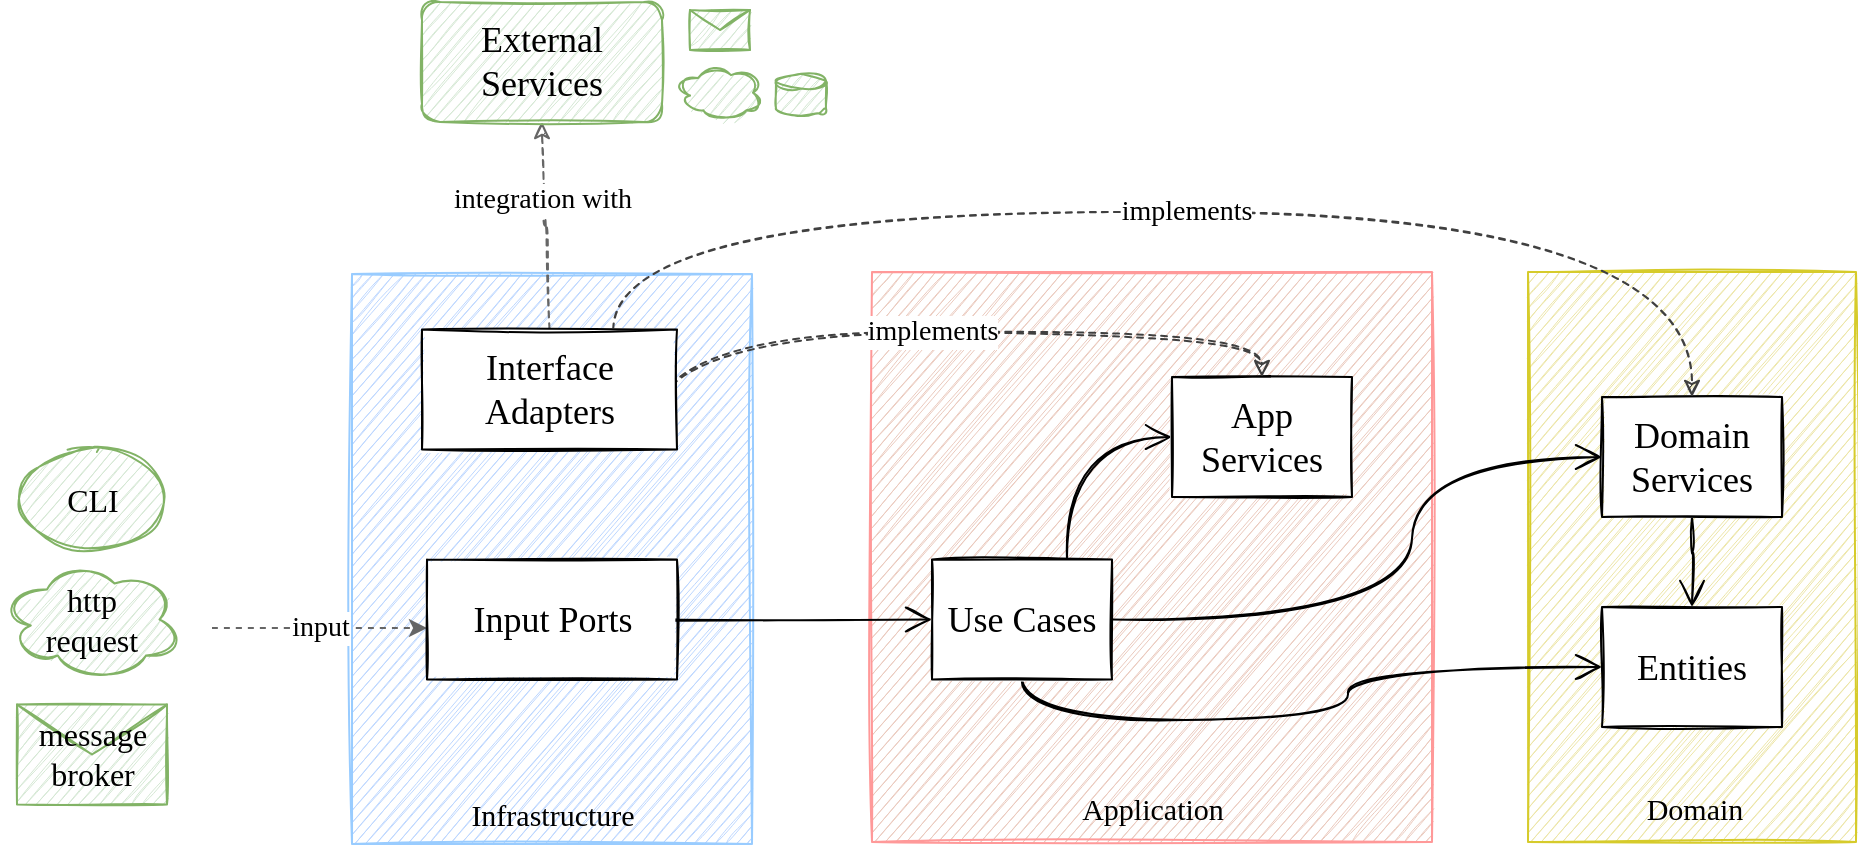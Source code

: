<mxfile version="14.9.6" type="device" pages="10"><diagram id="zyX98WaOWzc7MqtIjAHN" name="main"><mxGraphModel dx="946" dy="602" grid="1" gridSize="15" guides="1" tooltips="1" connect="1" arrows="1" fold="1" page="1" pageScale="1" pageWidth="827" pageHeight="1169" math="0" shadow="0"><root><mxCell id="-gwUW_GM49AH_r6jx_RQ-0"/><mxCell id="-gwUW_GM49AH_r6jx_RQ-1" parent="-gwUW_GM49AH_r6jx_RQ-0"/><mxCell id="-gwUW_GM49AH_r6jx_RQ-21" value="" style="rounded=0;whiteSpace=wrap;html=1;sketch=1;perimeterSpacing=4;strokeWidth=1;fontFamily=Kalam;fontStyle=0;fillStyle=auto;strokeColor=#99CCFF;fillColor=#BDD7FF;" parent="-gwUW_GM49AH_r6jx_RQ-1" vertex="1"><mxGeometry x="220" y="316" width="200" height="285" as="geometry"/></mxCell><mxCell id="-gwUW_GM49AH_r6jx_RQ-22" value="" style="rounded=0;whiteSpace=wrap;html=1;sketch=1;perimeterSpacing=4;strokeWidth=1;fontFamily=Kalam;fontStyle=0;fillStyle=auto;fillColor=#EBCABE;strokeColor=#FF9999;" parent="-gwUW_GM49AH_r6jx_RQ-1" vertex="1"><mxGeometry x="480" y="315" width="280" height="285" as="geometry"/></mxCell><mxCell id="-gwUW_GM49AH_r6jx_RQ-23" value="" style="rounded=0;whiteSpace=wrap;html=1;sketch=1;perimeterSpacing=4;strokeWidth=1;fontFamily=Kalam;fontStyle=0;strokeColor=#D6CB2B;fillColor=#EDE6A8;" parent="-gwUW_GM49AH_r6jx_RQ-1" vertex="1"><mxGeometry x="808" y="315" width="164" height="285" as="geometry"/></mxCell><mxCell id="-gwUW_GM49AH_r6jx_RQ-4" value="" style="edgeStyle=orthogonalEdgeStyle;curved=1;orthogonalLoop=1;jettySize=auto;html=1;exitX=1;exitY=0.5;exitDx=0;exitDy=0;entryX=0;entryY=0.5;entryDx=0;entryDy=0;fontFamily=Kalam;fontSize=15;sketch=1;endArrow=open;endFill=0;startSize=6;endSize=11;fontStyle=0" parent="-gwUW_GM49AH_r6jx_RQ-1" source="-gwUW_GM49AH_r6jx_RQ-2" target="-gwUW_GM49AH_r6jx_RQ-3" edge="1"><mxGeometry relative="1" as="geometry"><Array as="points"><mxPoint x="340" y="487.5"/></Array></mxGeometry></mxCell><mxCell id="-gwUW_GM49AH_r6jx_RQ-19" value="input" style="edgeStyle=orthogonalEdgeStyle;curved=1;orthogonalLoop=1;jettySize=auto;html=1;dashed=1;fontFamily=Kalam;fontSize=14;strokeWidth=1;fontStyle=0;fillColor=#f5f5f5;strokeColor=#666666;" parent="-gwUW_GM49AH_r6jx_RQ-1" target="-gwUW_GM49AH_r6jx_RQ-2" edge="1"><mxGeometry relative="1" as="geometry"><mxPoint x="150" y="493" as="sourcePoint"/><Array as="points"><mxPoint x="150" y="493"/></Array></mxGeometry></mxCell><mxCell id="-gwUW_GM49AH_r6jx_RQ-2" value="Input Ports" style="rounded=0;whiteSpace=wrap;html=1;sketch=1;fontFamily=Kalam;;fontSize=18;fontStyle=0" parent="-gwUW_GM49AH_r6jx_RQ-1" vertex="1"><mxGeometry x="257.5" y="458.75" width="125" height="60" as="geometry"/></mxCell><mxCell id="-gwUW_GM49AH_r6jx_RQ-6" value="" style="edgeStyle=orthogonalEdgeStyle;curved=1;orthogonalLoop=1;jettySize=auto;html=1;exitX=0.75;exitY=0;exitDx=0;exitDy=0;entryX=0;entryY=0.5;entryDx=0;entryDy=0;fontFamily=Kalam;sketch=1;startSize=6;endSize=11;endFill=0;endArrow=open;fontStyle=0" parent="-gwUW_GM49AH_r6jx_RQ-1" source="-gwUW_GM49AH_r6jx_RQ-3" target="-gwUW_GM49AH_r6jx_RQ-5" edge="1"><mxGeometry relative="1" as="geometry"/></mxCell><mxCell id="-gwUW_GM49AH_r6jx_RQ-8" value="" style="edgeStyle=orthogonalEdgeStyle;curved=1;orthogonalLoop=1;jettySize=auto;html=1;exitX=0.5;exitY=1;exitDx=0;exitDy=0;entryX=0;entryY=0.5;entryDx=0;entryDy=0;fontFamily=Kalam;sketch=1;endArrow=open;endFill=0;startSize=6;endSize=11;fontStyle=0" parent="-gwUW_GM49AH_r6jx_RQ-1" source="-gwUW_GM49AH_r6jx_RQ-3" target="-gwUW_GM49AH_r6jx_RQ-7" edge="1"><mxGeometry relative="1" as="geometry"><Array as="points"><mxPoint x="555" y="539"/><mxPoint x="718" y="539"/><mxPoint x="718" y="513"/></Array></mxGeometry></mxCell><mxCell id="-gwUW_GM49AH_r6jx_RQ-15" style="edgeStyle=orthogonalEdgeStyle;curved=1;orthogonalLoop=1;jettySize=auto;html=1;entryX=0;entryY=0.5;entryDx=0;entryDy=0;fontFamily=Kalam;sketch=1;endArrow=open;endFill=0;startSize=6;endSize=11;fontStyle=0" parent="-gwUW_GM49AH_r6jx_RQ-1" source="-gwUW_GM49AH_r6jx_RQ-3" target="-gwUW_GM49AH_r6jx_RQ-9" edge="1"><mxGeometry relative="1" as="geometry"><Array as="points"><mxPoint x="750" y="489"/><mxPoint x="750" y="408"/></Array></mxGeometry></mxCell><mxCell id="-gwUW_GM49AH_r6jx_RQ-3" value="Use Cases" style="rounded=0;whiteSpace=wrap;html=1;sketch=1;fontFamily=Kalam;;fontSize=18;fontStyle=0" parent="-gwUW_GM49AH_r6jx_RQ-1" vertex="1"><mxGeometry x="510" y="458.75" width="90" height="60" as="geometry"/></mxCell><mxCell id="-gwUW_GM49AH_r6jx_RQ-5" value="App Services" style="rounded=0;whiteSpace=wrap;html=1;sketch=1;fontFamily=Kalam;;fontSize=18;fontStyle=0" parent="-gwUW_GM49AH_r6jx_RQ-1" vertex="1"><mxGeometry x="630" y="367.5" width="90" height="60" as="geometry"/></mxCell><mxCell id="-gwUW_GM49AH_r6jx_RQ-7" value="Entities" style="rounded=0;whiteSpace=wrap;html=1;sketch=1;fontFamily=Kalam;;fontSize=18;fontStyle=0" parent="-gwUW_GM49AH_r6jx_RQ-1" vertex="1"><mxGeometry x="845" y="482.5" width="90" height="60" as="geometry"/></mxCell><mxCell id="-gwUW_GM49AH_r6jx_RQ-17" style="edgeStyle=orthogonalEdgeStyle;curved=1;orthogonalLoop=1;jettySize=auto;html=1;entryX=0.5;entryY=0;entryDx=0;entryDy=0;fontFamily=Kalam;endFill=0;endArrow=open;endSize=11;startSize=6;sketch=1;fontStyle=0" parent="-gwUW_GM49AH_r6jx_RQ-1" source="-gwUW_GM49AH_r6jx_RQ-9" target="-gwUW_GM49AH_r6jx_RQ-7" edge="1"><mxGeometry relative="1" as="geometry"/></mxCell><mxCell id="-gwUW_GM49AH_r6jx_RQ-9" value="Domain Services" style="rounded=0;whiteSpace=wrap;html=1;sketch=1;fontFamily=Kalam;;fontSize=18;fontStyle=0" parent="-gwUW_GM49AH_r6jx_RQ-1" vertex="1"><mxGeometry x="845" y="377.5" width="90" height="60" as="geometry"/></mxCell><mxCell id="-gwUW_GM49AH_r6jx_RQ-26" value="integration with" style="edgeStyle=orthogonalEdgeStyle;curved=1;orthogonalLoop=1;jettySize=auto;html=1;entryX=0.5;entryY=1;entryDx=0;entryDy=0;fontFamily=Kalam;sketch=1;endArrow=classic;fontStyle=0;dashed=1;fontSize=14;strokeWidth=1;fillColor=#f5f5f5;strokeColor=#666666;" parent="-gwUW_GM49AH_r6jx_RQ-1" source="-gwUW_GM49AH_r6jx_RQ-11" target="-gwUW_GM49AH_r6jx_RQ-25" edge="1"><mxGeometry x="0.273" relative="1" as="geometry"><mxPoint as="offset"/></mxGeometry></mxCell><mxCell id="82owq5uPKeDiftlw7KZW-1" value="implements" style="edgeStyle=orthogonalEdgeStyle;curved=1;orthogonalLoop=1;jettySize=auto;html=1;entryX=0.5;entryY=0;entryDx=0;entryDy=0;fontSize=14;strokeWidth=1;dashed=1;sketch=1;strokeColor=#404040;fontFamily=Kalam;fontStyle=0" parent="-gwUW_GM49AH_r6jx_RQ-1" target="-gwUW_GM49AH_r6jx_RQ-5" edge="1"><mxGeometry relative="1" as="geometry"><mxPoint x="370" y="392.5" as="sourcePoint"/><Array as="points"><mxPoint x="370" y="345"/><mxPoint x="675" y="345"/></Array></mxGeometry></mxCell><mxCell id="82owq5uPKeDiftlw7KZW-2" value="implements" style="edgeStyle=orthogonalEdgeStyle;curved=1;orthogonalLoop=1;jettySize=auto;html=1;entryX=0.5;entryY=0;entryDx=0;entryDy=0;fontSize=14;strokeWidth=1;exitX=0.75;exitY=0;exitDx=0;exitDy=0;dashed=1;sketch=1;strokeColor=#404040;fontFamily=Kalam;fontStyle=0" parent="-gwUW_GM49AH_r6jx_RQ-1" source="-gwUW_GM49AH_r6jx_RQ-11" target="-gwUW_GM49AH_r6jx_RQ-9" edge="1"><mxGeometry relative="1" as="geometry"><Array as="points"><mxPoint x="351" y="285"/><mxPoint x="890" y="285"/></Array></mxGeometry></mxCell><mxCell id="-gwUW_GM49AH_r6jx_RQ-11" value="Interface Adapters" style="rounded=0;whiteSpace=wrap;html=1;sketch=1;fontFamily=Kalam;;fontSize=18;fontStyle=0" parent="-gwUW_GM49AH_r6jx_RQ-1" vertex="1"><mxGeometry x="255" y="343.75" width="127.5" height="60" as="geometry"/></mxCell><mxCell id="-gwUW_GM49AH_r6jx_RQ-25" value="External Services" style="rounded=1;whiteSpace=wrap;html=1;sketch=1;strokeWidth=1;fontFamily=Kalam;;fontSize=18;strokeColor=#82b366;fontStyle=0;fillColor=#d5e8d4;" parent="-gwUW_GM49AH_r6jx_RQ-1" vertex="1"><mxGeometry x="255" y="180" width="120" height="60" as="geometry"/></mxCell><mxCell id="Cby2Dx-uX2gb51829tII-0" value="Infrastructure" style="text;html=1;align=center;verticalAlign=middle;resizable=0;points=[];autosize=1;strokeColor=none;fontSize=15;fontFamily=Kalam;rotation=0;fontStyle=0" parent="-gwUW_GM49AH_r6jx_RQ-1" vertex="1"><mxGeometry x="267.5" y="571" width="105" height="30" as="geometry"/></mxCell><mxCell id="Cby2Dx-uX2gb51829tII-2" value="Application" style="text;html=1;align=center;verticalAlign=middle;resizable=0;points=[];autosize=1;strokeColor=none;fontSize=15;fontFamily=Kalam;rotation=0;fontStyle=0" parent="-gwUW_GM49AH_r6jx_RQ-1" vertex="1"><mxGeometry x="575" y="567.5" width="90" height="30" as="geometry"/></mxCell><mxCell id="Cby2Dx-uX2gb51829tII-3" value="Domain" style="text;html=1;align=center;verticalAlign=middle;resizable=0;points=[];autosize=1;strokeColor=none;fontSize=15;fontFamily=Kalam;rotation=0;fontStyle=0" parent="-gwUW_GM49AH_r6jx_RQ-1" vertex="1"><mxGeometry x="853.5" y="567.5" width="75" height="30" as="geometry"/></mxCell><mxCell id="tb7M054zKXNXNoAx1nxy-0" value="CLI" style="ellipse;whiteSpace=wrap;html=1;rounded=1;fontFamily=Kalam;fontSize=16;sketch=1;strokeColor=#82b366;fillColor=#d5e8d4;" parent="-gwUW_GM49AH_r6jx_RQ-1" vertex="1"><mxGeometry x="52.5" y="403.75" width="75" height="50" as="geometry"/></mxCell><mxCell id="IYZaadIUCIJppL-MxGJ2-1" value="http&lt;br&gt;request" style="ellipse;shape=cloud;whiteSpace=wrap;html=1;rounded=1;sketch=1;fontFamily=Kalam;fontSize=16;strokeColor=#82b366;fillColor=#d5e8d4;" parent="-gwUW_GM49AH_r6jx_RQ-1" vertex="1"><mxGeometry x="45" y="458.75" width="90" height="60" as="geometry"/></mxCell><mxCell id="IYZaadIUCIJppL-MxGJ2-3" value="message broker" style="shape=message;html=1;whiteSpace=wrap;html=1;outlineConnect=0;rounded=1;sketch=1;fontFamily=Kalam;fontSize=16;strokeColor=#82b366;fillColor=#d5e8d4;" parent="-gwUW_GM49AH_r6jx_RQ-1" vertex="1"><mxGeometry x="52.5" y="531.25" width="75" height="50" as="geometry"/></mxCell><mxCell id="R-45-4Aomp57jvWruCLd-5" value="" style="shape=message;html=1;whiteSpace=wrap;html=1;outlineConnect=0;rounded=1;sketch=1;fontFamily=Kalam;fontSize=16;strokeColor=#82b366;fillColor=#d5e8d4;" parent="-gwUW_GM49AH_r6jx_RQ-1" vertex="1"><mxGeometry x="389" y="184" width="30" height="20" as="geometry"/></mxCell><mxCell id="R-45-4Aomp57jvWruCLd-7" value="" style="ellipse;shape=cloud;whiteSpace=wrap;html=1;rounded=1;sketch=1;fontFamily=Kalam;fontSize=16;strokeColor=#82b366;fillColor=#d5e8d4;" parent="-gwUW_GM49AH_r6jx_RQ-1" vertex="1"><mxGeometry x="382" y="210.67" width="44" height="29.33" as="geometry"/></mxCell><mxCell id="R-45-4Aomp57jvWruCLd-8" value="" style="shape=cylinder3;whiteSpace=wrap;html=1;boundedLbl=1;backgroundOutline=1;size=3.722;rounded=1;sketch=1;fontFamily=Kalam;fontSize=16;strokeColor=#82b366;fillColor=#d5e8d4;" parent="-gwUW_GM49AH_r6jx_RQ-1" vertex="1"><mxGeometry x="432" y="215.84" width="25" height="20.99" as="geometry"/></mxCell></root></mxGraphModel></diagram><diagram name="domain" id="fE52dU5n2U-Z1ou4gKz_"><mxGraphModel dx="1106" dy="782" grid="0" gridSize="15" guides="1" tooltips="1" connect="1" arrows="1" fold="1" page="1" pageScale="1" pageWidth="827" pageHeight="1169" math="0" shadow="0"><root><mxCell id="ybMmEM5_ZYBFdRIEVVNQ-0"/><mxCell id="ybMmEM5_ZYBFdRIEVVNQ-1" parent="ybMmEM5_ZYBFdRIEVVNQ-0"/><mxCell id="ybMmEM5_ZYBFdRIEVVNQ-2" value="" style="rounded=0;whiteSpace=wrap;html=1;sketch=1;perimeterSpacing=4;strokeWidth=1;fontFamily=Kalam Light;strokeColor=#666666;fontStyle=0;fillStyle=auto;fillColor=#f5f5f5;fontColor=#A8A8A8;" parent="ybMmEM5_ZYBFdRIEVVNQ-1" vertex="1"><mxGeometry x="220" y="316" width="200" height="285" as="geometry"/></mxCell><mxCell id="ybMmEM5_ZYBFdRIEVVNQ-3" value="" style="rounded=0;whiteSpace=wrap;html=1;sketch=1;perimeterSpacing=4;strokeWidth=1;fontFamily=Kalam Light;fontStyle=0;fillStyle=auto;fillColor=#f5f5f5;strokeColor=#666666;fontColor=#A8A8A8;" parent="ybMmEM5_ZYBFdRIEVVNQ-1" vertex="1"><mxGeometry x="480" y="315" width="280" height="285" as="geometry"/></mxCell><mxCell id="ybMmEM5_ZYBFdRIEVVNQ-4" value="" style="rounded=0;whiteSpace=wrap;html=1;sketch=1;perimeterSpacing=4;strokeWidth=2;fontFamily=Kalam Light;fontStyle=0;strokeColor=#D6CB2B;fillColor=#EDE6A8;" parent="ybMmEM5_ZYBFdRIEVVNQ-1" vertex="1"><mxGeometry x="808" y="315" width="164" height="285" as="geometry"/></mxCell><mxCell id="ybMmEM5_ZYBFdRIEVVNQ-5" value="" style="edgeStyle=orthogonalEdgeStyle;curved=1;orthogonalLoop=1;jettySize=auto;html=1;exitX=1;exitY=0.5;exitDx=0;exitDy=0;entryX=0;entryY=0.5;entryDx=0;entryDy=0;fontFamily=Kalam Light;fontSize=15;sketch=1;endArrow=open;endFill=0;startSize=6;endSize=11;fontStyle=0;fillColor=#f5f5f5;strokeColor=#666666;fontColor=#A8A8A8;" parent="ybMmEM5_ZYBFdRIEVVNQ-1" source="ybMmEM5_ZYBFdRIEVVNQ-7" target="ybMmEM5_ZYBFdRIEVVNQ-11" edge="1"><mxGeometry relative="1" as="geometry"><Array as="points"><mxPoint x="375" y="488"/></Array></mxGeometry></mxCell><mxCell id="ybMmEM5_ZYBFdRIEVVNQ-6" value="input" style="edgeStyle=orthogonalEdgeStyle;curved=1;orthogonalLoop=1;jettySize=auto;html=1;dashed=1;fontFamily=Kalam Light;fontSize=14;strokeWidth=1;fontStyle=0;fillColor=#f5f5f5;strokeColor=#666666;fontColor=#A8A8A8;" parent="ybMmEM5_ZYBFdRIEVVNQ-1" target="ybMmEM5_ZYBFdRIEVVNQ-7" edge="1"><mxGeometry relative="1" as="geometry"><mxPoint x="150" y="493" as="sourcePoint"/><Array as="points"><mxPoint x="150" y="493"/></Array></mxGeometry></mxCell><mxCell id="ybMmEM5_ZYBFdRIEVVNQ-7" value="Input Ports" style="rounded=0;whiteSpace=wrap;html=1;sketch=1;fontFamily=Kalam Light;;fontSize=18;fontStyle=0;fillColor=#f5f5f5;strokeColor=#666666;fontColor=#A8A8A8;" parent="ybMmEM5_ZYBFdRIEVVNQ-1" vertex="1"><mxGeometry x="257.5" y="458.75" width="125" height="60" as="geometry"/></mxCell><mxCell id="ybMmEM5_ZYBFdRIEVVNQ-8" value="" style="edgeStyle=orthogonalEdgeStyle;curved=1;orthogonalLoop=1;jettySize=auto;html=1;exitX=0.75;exitY=0;exitDx=0;exitDy=0;entryX=0;entryY=0.5;entryDx=0;entryDy=0;fontFamily=Kalam Light;sketch=1;startSize=6;endSize=11;endFill=0;endArrow=open;fontStyle=0;fillColor=#f5f5f5;strokeColor=#666666;fontColor=#A8A8A8;" parent="ybMmEM5_ZYBFdRIEVVNQ-1" source="ybMmEM5_ZYBFdRIEVVNQ-11" target="ybMmEM5_ZYBFdRIEVVNQ-12" edge="1"><mxGeometry relative="1" as="geometry"/></mxCell><mxCell id="ybMmEM5_ZYBFdRIEVVNQ-9" value="" style="edgeStyle=orthogonalEdgeStyle;curved=1;orthogonalLoop=1;jettySize=auto;html=1;exitX=0.5;exitY=1;exitDx=0;exitDy=0;entryX=0;entryY=0.5;entryDx=0;entryDy=0;fontFamily=Kalam Light;sketch=1;endArrow=open;endFill=0;startSize=6;endSize=11;fontStyle=0;fillColor=#f5f5f5;strokeColor=#666666;" parent="ybMmEM5_ZYBFdRIEVVNQ-1" source="ybMmEM5_ZYBFdRIEVVNQ-11" target="ybMmEM5_ZYBFdRIEVVNQ-13" edge="1"><mxGeometry relative="1" as="geometry"><Array as="points"><mxPoint x="555" y="539"/><mxPoint x="718" y="539"/><mxPoint x="718" y="513"/></Array></mxGeometry></mxCell><mxCell id="ybMmEM5_ZYBFdRIEVVNQ-10" style="edgeStyle=orthogonalEdgeStyle;curved=1;orthogonalLoop=1;jettySize=auto;html=1;entryX=0;entryY=0.5;entryDx=0;entryDy=0;fontFamily=Kalam Light;sketch=1;endArrow=open;endFill=0;startSize=6;endSize=11;fontStyle=0;fillColor=#f5f5f5;strokeColor=#666666;" parent="ybMmEM5_ZYBFdRIEVVNQ-1" source="ybMmEM5_ZYBFdRIEVVNQ-11" target="ybMmEM5_ZYBFdRIEVVNQ-15" edge="1"><mxGeometry relative="1" as="geometry"><Array as="points"><mxPoint x="750" y="489"/><mxPoint x="750" y="408"/></Array></mxGeometry></mxCell><mxCell id="ybMmEM5_ZYBFdRIEVVNQ-11" value="Use Cases" style="rounded=0;whiteSpace=wrap;html=1;sketch=1;fontFamily=Kalam Light;;fontSize=18;fontStyle=0;fillColor=#f5f5f5;strokeColor=#666666;fontColor=#A8A8A8;" parent="ybMmEM5_ZYBFdRIEVVNQ-1" vertex="1"><mxGeometry x="510" y="458.75" width="90" height="60" as="geometry"/></mxCell><mxCell id="ybMmEM5_ZYBFdRIEVVNQ-12" value="App Services" style="rounded=0;whiteSpace=wrap;html=1;sketch=1;fontFamily=Kalam Light;;fontSize=18;fontStyle=0;fillColor=#f5f5f5;strokeColor=#666666;fontColor=#A8A8A8;" parent="ybMmEM5_ZYBFdRIEVVNQ-1" vertex="1"><mxGeometry x="630" y="367.5" width="90" height="60" as="geometry"/></mxCell><mxCell id="ybMmEM5_ZYBFdRIEVVNQ-13" value="Entities" style="rounded=0;whiteSpace=wrap;html=1;sketch=1;fontFamily=Kalam;;fontSize=18;fontStyle=0;" parent="ybMmEM5_ZYBFdRIEVVNQ-1" vertex="1"><mxGeometry x="845" y="482.5" width="90" height="60" as="geometry"/></mxCell><mxCell id="ybMmEM5_ZYBFdRIEVVNQ-14" style="edgeStyle=orthogonalEdgeStyle;curved=1;orthogonalLoop=1;jettySize=auto;html=1;entryX=0.5;entryY=0;entryDx=0;entryDy=0;fontFamily=Kalam Light;endFill=0;endArrow=open;endSize=11;startSize=6;sketch=1;fontStyle=0;" parent="ybMmEM5_ZYBFdRIEVVNQ-1" source="ybMmEM5_ZYBFdRIEVVNQ-15" target="ybMmEM5_ZYBFdRIEVVNQ-13" edge="1"><mxGeometry relative="1" as="geometry"/></mxCell><mxCell id="ybMmEM5_ZYBFdRIEVVNQ-15" value="Domain Services" style="rounded=0;whiteSpace=wrap;html=1;sketch=1;fontFamily=Kalam;;fontSize=18;fontStyle=0;" parent="ybMmEM5_ZYBFdRIEVVNQ-1" vertex="1"><mxGeometry x="845" y="377.5" width="90" height="60" as="geometry"/></mxCell><mxCell id="ybMmEM5_ZYBFdRIEVVNQ-16" value="integration with" style="edgeStyle=orthogonalEdgeStyle;curved=1;orthogonalLoop=1;jettySize=auto;html=1;entryX=0.5;entryY=1;entryDx=0;entryDy=0;fontFamily=Kalam Light;sketch=1;endArrow=classic;fontStyle=0;dashed=1;fontSize=14;strokeWidth=1;fillColor=#f5f5f5;strokeColor=#666666;fontColor=#A8A8A8;" parent="ybMmEM5_ZYBFdRIEVVNQ-1" source="ybMmEM5_ZYBFdRIEVVNQ-19" target="ybMmEM5_ZYBFdRIEVVNQ-20" edge="1"><mxGeometry x="0.273" relative="1" as="geometry"><mxPoint as="offset"/></mxGeometry></mxCell><mxCell id="ybMmEM5_ZYBFdRIEVVNQ-17" value="implements" style="edgeStyle=orthogonalEdgeStyle;curved=1;orthogonalLoop=1;jettySize=auto;html=1;entryX=0.5;entryY=0;entryDx=0;entryDy=0;fontSize=14;strokeWidth=1;dashed=1;sketch=1;strokeColor=#666666;fontFamily=Kalam Light;fontStyle=0;fillColor=#f5f5f5;fontColor=#A8A8A8;exitX=1;exitY=0.75;exitDx=0;exitDy=0;" parent="ybMmEM5_ZYBFdRIEVVNQ-1" source="ybMmEM5_ZYBFdRIEVVNQ-19" target="ybMmEM5_ZYBFdRIEVVNQ-12" edge="1"><mxGeometry relative="1" as="geometry"><mxPoint x="370" y="392.5" as="sourcePoint"/><Array as="points"><mxPoint x="383" y="345"/><mxPoint x="675" y="345"/></Array></mxGeometry></mxCell><mxCell id="ybMmEM5_ZYBFdRIEVVNQ-18" value="implements" style="edgeStyle=orthogonalEdgeStyle;curved=1;orthogonalLoop=1;jettySize=auto;html=1;entryX=0.5;entryY=0;entryDx=0;entryDy=0;fontSize=14;strokeWidth=1;exitX=0.75;exitY=0;exitDx=0;exitDy=0;dashed=1;sketch=1;strokeColor=#666666;fontFamily=Kalam Light;fontStyle=0;fillColor=#f5f5f5;fontColor=#9E9E9E;" parent="ybMmEM5_ZYBFdRIEVVNQ-1" source="ybMmEM5_ZYBFdRIEVVNQ-19" target="ybMmEM5_ZYBFdRIEVVNQ-15" edge="1"><mxGeometry relative="1" as="geometry"><Array as="points"><mxPoint x="352" y="285"/><mxPoint x="890" y="285"/></Array></mxGeometry></mxCell><mxCell id="ybMmEM5_ZYBFdRIEVVNQ-19" value="Interface Adapters" style="rounded=0;whiteSpace=wrap;html=1;sketch=1;fontFamily=Kalam Light;;fontSize=18;fontStyle=0;fillColor=#f5f5f5;strokeColor=#666666;fontColor=#A8A8A8;" parent="ybMmEM5_ZYBFdRIEVVNQ-1" vertex="1"><mxGeometry x="257.5" y="348" width="125.5" height="60" as="geometry"/></mxCell><mxCell id="ybMmEM5_ZYBFdRIEVVNQ-20" value="External Services" style="rounded=1;whiteSpace=wrap;html=1;sketch=1;strokeWidth=1;fontFamily=Kalam Light;;fontSize=18;strokeColor=#666666;fontStyle=0;fillColor=#f5f5f5;fontColor=#A8A8A8;" parent="ybMmEM5_ZYBFdRIEVVNQ-1" vertex="1"><mxGeometry x="255" y="180" width="120" height="60" as="geometry"/></mxCell><mxCell id="ybMmEM5_ZYBFdRIEVVNQ-21" value="Infrastructure" style="text;html=1;align=center;verticalAlign=middle;resizable=0;points=[];autosize=1;fontSize=15;fontFamily=Kalam Light;rotation=0;fontStyle=0;fontColor=#A8A8A8;" parent="ybMmEM5_ZYBFdRIEVVNQ-1" vertex="1"><mxGeometry x="274" y="574" width="92" height="22" as="geometry"/></mxCell><mxCell id="ybMmEM5_ZYBFdRIEVVNQ-22" value="Application" style="text;html=1;align=center;verticalAlign=middle;resizable=0;points=[];autosize=1;fontSize=15;fontFamily=Kalam Light;rotation=0;fontStyle=0;fontColor=#A8A8A8;" parent="ybMmEM5_ZYBFdRIEVVNQ-1" vertex="1"><mxGeometry x="582" y="571.5" width="76" height="22" as="geometry"/></mxCell><mxCell id="ybMmEM5_ZYBFdRIEVVNQ-23" value="Domain" style="text;html=1;align=center;verticalAlign=middle;resizable=0;points=[];autosize=1;strokeColor=none;fontSize=15;fontFamily=Kalam;rotation=0;fontStyle=1;" parent="ybMmEM5_ZYBFdRIEVVNQ-1" vertex="1"><mxGeometry x="861.5" y="571.5" width="59" height="22" as="geometry"/></mxCell><mxCell id="ybMmEM5_ZYBFdRIEVVNQ-24" value="CLI" style="ellipse;whiteSpace=wrap;html=1;rounded=1;fontFamily=Kalam Light;fontSize=16;sketch=1;strokeColor=#666666;fillColor=#f5f5f5;fontColor=#A8A8A8;" parent="ybMmEM5_ZYBFdRIEVVNQ-1" vertex="1"><mxGeometry x="52.5" y="403.75" width="75" height="50" as="geometry"/></mxCell><mxCell id="ybMmEM5_ZYBFdRIEVVNQ-25" value="http&lt;br&gt;request" style="ellipse;shape=cloud;whiteSpace=wrap;html=1;rounded=1;sketch=1;fontFamily=Kalam Light;fontSize=16;strokeColor=#666666;fillColor=#f5f5f5;fontColor=#A8A8A8;" parent="ybMmEM5_ZYBFdRIEVVNQ-1" vertex="1"><mxGeometry x="45" y="458.75" width="90" height="60" as="geometry"/></mxCell><mxCell id="ybMmEM5_ZYBFdRIEVVNQ-26" value="message broker" style="shape=message;html=1;whiteSpace=wrap;html=1;outlineConnect=0;rounded=1;sketch=1;fontFamily=Kalam Light;fontSize=16;strokeColor=#666666;fillColor=#f5f5f5;fontColor=#A8A8A8;" parent="ybMmEM5_ZYBFdRIEVVNQ-1" vertex="1"><mxGeometry x="52.5" y="531.25" width="75" height="50" as="geometry"/></mxCell><mxCell id="ybMmEM5_ZYBFdRIEVVNQ-27" value="" style="shape=message;html=1;whiteSpace=wrap;html=1;outlineConnect=0;rounded=1;sketch=1;fontFamily=Kalam Light;fontSize=16;strokeColor=#666666;fillColor=#f5f5f5;fontColor=#A8A8A8;" parent="ybMmEM5_ZYBFdRIEVVNQ-1" vertex="1"><mxGeometry x="389" y="184" width="30" height="20" as="geometry"/></mxCell><mxCell id="ybMmEM5_ZYBFdRIEVVNQ-28" value="" style="ellipse;shape=cloud;whiteSpace=wrap;html=1;rounded=1;sketch=1;fontFamily=Kalam Light;fontSize=16;strokeColor=#666666;fillColor=#f5f5f5;fontColor=#A8A8A8;" parent="ybMmEM5_ZYBFdRIEVVNQ-1" vertex="1"><mxGeometry x="382" y="210.67" width="44" height="29.33" as="geometry"/></mxCell><mxCell id="ybMmEM5_ZYBFdRIEVVNQ-29" value="" style="shape=cylinder3;whiteSpace=wrap;html=1;boundedLbl=1;backgroundOutline=1;size=3.722;rounded=1;sketch=1;fontFamily=Kalam Light;fontSize=16;strokeColor=#666666;fillColor=#f5f5f5;fontColor=#A8A8A8;" parent="ybMmEM5_ZYBFdRIEVVNQ-1" vertex="1"><mxGeometry x="432" y="215.84" width="25" height="20.99" as="geometry"/></mxCell></root></mxGraphModel></diagram><diagram name="application" id="qaN-8SurX2l4KxUmlaYb"><mxGraphModel dx="1106" dy="782" grid="0" gridSize="15" guides="1" tooltips="1" connect="1" arrows="1" fold="1" page="1" pageScale="1" pageWidth="827" pageHeight="1169" math="0" shadow="0"><root><mxCell id="KNsAb3TyvvabVeQWra0h-0"/><mxCell id="KNsAb3TyvvabVeQWra0h-1" parent="KNsAb3TyvvabVeQWra0h-0"/><mxCell id="KNsAb3TyvvabVeQWra0h-2" value="" style="rounded=0;whiteSpace=wrap;html=1;sketch=1;perimeterSpacing=4;strokeWidth=1;fontFamily=Kalam Light;strokeColor=#666666;fontStyle=0;fillStyle=auto;fillColor=#f5f5f5;fontColor=#333333;" parent="KNsAb3TyvvabVeQWra0h-1" vertex="1"><mxGeometry x="220" y="316" width="200" height="285" as="geometry"/></mxCell><mxCell id="KNsAb3TyvvabVeQWra0h-3" value="" style="rounded=0;whiteSpace=wrap;html=1;sketch=1;perimeterSpacing=4;strokeWidth=2;fontFamily=Kalam;fontStyle=0;fillStyle=auto;fillColor=#EBCABE;strokeColor=#CC625E;" parent="KNsAb3TyvvabVeQWra0h-1" vertex="1"><mxGeometry x="480" y="315" width="280" height="285" as="geometry"/></mxCell><mxCell id="KNsAb3TyvvabVeQWra0h-4" value="" style="rounded=0;whiteSpace=wrap;html=1;sketch=1;perimeterSpacing=4;strokeWidth=1;fontFamily=Kalam Light;fontStyle=0;strokeColor=#D6CB2B;fillColor=#EDE6A8;" parent="KNsAb3TyvvabVeQWra0h-1" vertex="1"><mxGeometry x="808" y="315" width="164" height="285" as="geometry"/></mxCell><mxCell id="KNsAb3TyvvabVeQWra0h-5" value="" style="edgeStyle=orthogonalEdgeStyle;curved=1;orthogonalLoop=1;jettySize=auto;html=1;exitX=1;exitY=0.5;exitDx=0;exitDy=0;entryX=0;entryY=0.5;entryDx=0;entryDy=0;fontFamily=Kalam Light;fontSize=15;sketch=1;endArrow=open;endFill=0;startSize=6;endSize=11;fontStyle=0;fontColor=#999999;fillColor=#f5f5f5;strokeColor=#666666;" parent="KNsAb3TyvvabVeQWra0h-1" source="KNsAb3TyvvabVeQWra0h-7" target="KNsAb3TyvvabVeQWra0h-11" edge="1"><mxGeometry relative="1" as="geometry"><Array as="points"><mxPoint x="375" y="488"/></Array></mxGeometry></mxCell><mxCell id="KNsAb3TyvvabVeQWra0h-6" value="input" style="edgeStyle=orthogonalEdgeStyle;curved=1;orthogonalLoop=1;jettySize=auto;html=1;dashed=1;fontFamily=Kalam Light;fontSize=14;strokeWidth=1;fontStyle=0;fillColor=#f5f5f5;strokeColor=#666666;fontColor=#999999;" parent="KNsAb3TyvvabVeQWra0h-1" target="KNsAb3TyvvabVeQWra0h-7" edge="1"><mxGeometry relative="1" as="geometry"><mxPoint x="150" y="493" as="sourcePoint"/><Array as="points"><mxPoint x="150" y="493"/></Array></mxGeometry></mxCell><mxCell id="KNsAb3TyvvabVeQWra0h-7" value="Input Ports" style="rounded=0;whiteSpace=wrap;html=1;sketch=1;fontFamily=Kalam Light;;fontSize=18;fontStyle=0;fontColor=#333333;fillColor=#f5f5f5;strokeColor=#666666;" parent="KNsAb3TyvvabVeQWra0h-1" vertex="1"><mxGeometry x="255" y="466" width="125" height="60" as="geometry"/></mxCell><mxCell id="KNsAb3TyvvabVeQWra0h-8" value="" style="edgeStyle=orthogonalEdgeStyle;curved=1;orthogonalLoop=1;jettySize=auto;html=1;exitX=0.75;exitY=0;exitDx=0;exitDy=0;entryX=0;entryY=0.5;entryDx=0;entryDy=0;fontFamily=Kalam;sketch=1;startSize=6;endSize=11;endFill=0;endArrow=open;fontStyle=0;" parent="KNsAb3TyvvabVeQWra0h-1" source="KNsAb3TyvvabVeQWra0h-11" target="KNsAb3TyvvabVeQWra0h-12" edge="1"><mxGeometry relative="1" as="geometry"/></mxCell><mxCell id="KNsAb3TyvvabVeQWra0h-9" value="" style="edgeStyle=orthogonalEdgeStyle;curved=1;orthogonalLoop=1;jettySize=auto;html=1;exitX=0.5;exitY=1;exitDx=0;exitDy=0;entryX=0;entryY=0.5;entryDx=0;entryDy=0;fontFamily=Kalam Light;sketch=1;endArrow=open;endFill=0;startSize=6;endSize=11;fontStyle=0;" parent="KNsAb3TyvvabVeQWra0h-1" source="KNsAb3TyvvabVeQWra0h-11" target="KNsAb3TyvvabVeQWra0h-13" edge="1"><mxGeometry relative="1" as="geometry"><Array as="points"><mxPoint x="555" y="539"/><mxPoint x="718" y="539"/><mxPoint x="718" y="513"/></Array></mxGeometry></mxCell><mxCell id="KNsAb3TyvvabVeQWra0h-10" style="edgeStyle=orthogonalEdgeStyle;curved=1;orthogonalLoop=1;jettySize=auto;html=1;entryX=0;entryY=0.5;entryDx=0;entryDy=0;fontFamily=Kalam Light;sketch=1;endArrow=open;endFill=0;startSize=6;endSize=11;fontStyle=0;" parent="KNsAb3TyvvabVeQWra0h-1" source="KNsAb3TyvvabVeQWra0h-11" target="KNsAb3TyvvabVeQWra0h-15" edge="1"><mxGeometry relative="1" as="geometry"><Array as="points"><mxPoint x="750" y="489"/><mxPoint x="750" y="408"/></Array></mxGeometry></mxCell><mxCell id="KNsAb3TyvvabVeQWra0h-11" value="Use Cases" style="rounded=0;whiteSpace=wrap;html=1;sketch=1;fontFamily=Kalam;;fontSize=18;fontStyle=0;strokeWidth=2;" parent="KNsAb3TyvvabVeQWra0h-1" vertex="1"><mxGeometry x="510" y="458.75" width="90" height="60" as="geometry"/></mxCell><mxCell id="KNsAb3TyvvabVeQWra0h-12" value="App Services" style="rounded=0;whiteSpace=wrap;html=1;sketch=1;fontFamily=Kalam;;fontSize=18;fontStyle=0;strokeWidth=2;" parent="KNsAb3TyvvabVeQWra0h-1" vertex="1"><mxGeometry x="630" y="367.5" width="90" height="60" as="geometry"/></mxCell><mxCell id="KNsAb3TyvvabVeQWra0h-13" value="Entities" style="rounded=0;whiteSpace=wrap;html=1;sketch=1;fontFamily=Kalam Light;;fontSize=18;fontStyle=0;" parent="KNsAb3TyvvabVeQWra0h-1" vertex="1"><mxGeometry x="845" y="482.5" width="90" height="60" as="geometry"/></mxCell><mxCell id="KNsAb3TyvvabVeQWra0h-14" style="edgeStyle=orthogonalEdgeStyle;curved=1;orthogonalLoop=1;jettySize=auto;html=1;entryX=0.5;entryY=0;entryDx=0;entryDy=0;fontFamily=Kalam Light;endFill=0;endArrow=open;endSize=11;startSize=6;sketch=1;fontStyle=0;" parent="KNsAb3TyvvabVeQWra0h-1" source="KNsAb3TyvvabVeQWra0h-15" target="KNsAb3TyvvabVeQWra0h-13" edge="1"><mxGeometry relative="1" as="geometry"/></mxCell><mxCell id="KNsAb3TyvvabVeQWra0h-15" value="Domain Services" style="rounded=0;whiteSpace=wrap;html=1;sketch=1;fontFamily=Kalam Light;;fontSize=18;fontStyle=0;" parent="KNsAb3TyvvabVeQWra0h-1" vertex="1"><mxGeometry x="845" y="377.5" width="90" height="60" as="geometry"/></mxCell><mxCell id="KNsAb3TyvvabVeQWra0h-16" value="integration with" style="edgeStyle=orthogonalEdgeStyle;curved=1;orthogonalLoop=1;jettySize=auto;html=1;entryX=0.5;entryY=1;entryDx=0;entryDy=0;fontFamily=Kalam Light;sketch=1;endArrow=classic;fontStyle=0;dashed=1;fontSize=14;strokeWidth=1;fillColor=#f5f5f5;strokeColor=#666666;fontColor=#999999;" parent="KNsAb3TyvvabVeQWra0h-1" source="KNsAb3TyvvabVeQWra0h-19" target="KNsAb3TyvvabVeQWra0h-20" edge="1"><mxGeometry x="0.273" relative="1" as="geometry"><mxPoint as="offset"/></mxGeometry></mxCell><mxCell id="KNsAb3TyvvabVeQWra0h-17" value="implements" style="edgeStyle=orthogonalEdgeStyle;curved=1;orthogonalLoop=1;jettySize=auto;html=1;entryX=0.5;entryY=0;entryDx=0;entryDy=0;fontSize=14;strokeWidth=1;dashed=1;sketch=1;strokeColor=#404040;fontFamily=Kalam Light;fontStyle=0;fontColor=#999999;exitX=1.025;exitY=0.65;exitDx=0;exitDy=0;exitPerimeter=0;" parent="KNsAb3TyvvabVeQWra0h-1" source="KNsAb3TyvvabVeQWra0h-19" target="KNsAb3TyvvabVeQWra0h-12" edge="1"><mxGeometry relative="1" as="geometry"><mxPoint x="370" y="392.5" as="sourcePoint"/><Array as="points"><mxPoint x="378" y="345"/><mxPoint x="675" y="345"/></Array></mxGeometry></mxCell><mxCell id="KNsAb3TyvvabVeQWra0h-18" value="implements" style="edgeStyle=orthogonalEdgeStyle;curved=1;orthogonalLoop=1;jettySize=auto;html=1;entryX=0.5;entryY=0;entryDx=0;entryDy=0;fontSize=14;strokeWidth=1;exitX=0.75;exitY=0;exitDx=0;exitDy=0;dashed=1;sketch=1;strokeColor=#404040;fontFamily=Kalam Light;fontStyle=0;fontColor=#999999;" parent="KNsAb3TyvvabVeQWra0h-1" source="KNsAb3TyvvabVeQWra0h-19" target="KNsAb3TyvvabVeQWra0h-15" edge="1"><mxGeometry relative="1" as="geometry"><Array as="points"><mxPoint x="370" y="350"/><mxPoint x="370" y="285"/><mxPoint x="890" y="285"/></Array></mxGeometry></mxCell><mxCell id="KNsAb3TyvvabVeQWra0h-19" value="Inteface Adapters" style="rounded=0;whiteSpace=wrap;html=1;sketch=1;fontFamily=Kalam Light;;fontSize=18;fontStyle=0;fontColor=#333333;fillColor=#f5f5f5;strokeColor=#666666;" parent="KNsAb3TyvvabVeQWra0h-1" vertex="1"><mxGeometry x="255" y="350" width="120" height="60" as="geometry"/></mxCell><mxCell id="KNsAb3TyvvabVeQWra0h-20" value="External Services" style="rounded=1;whiteSpace=wrap;html=1;sketch=1;strokeWidth=1;fontFamily=Kalam Light;;fontSize=18;strokeColor=#666666;fontStyle=0;fillColor=#f5f5f5;fontColor=#333333;" parent="KNsAb3TyvvabVeQWra0h-1" vertex="1"><mxGeometry x="255" y="180" width="120" height="60" as="geometry"/></mxCell><mxCell id="KNsAb3TyvvabVeQWra0h-21" value="Infrastructure" style="text;html=1;align=center;verticalAlign=middle;resizable=0;points=[];autosize=1;fontSize=15;fontFamily=Kalam Light;rotation=0;fontStyle=0;fontColor=#333333;" parent="KNsAb3TyvvabVeQWra0h-1" vertex="1"><mxGeometry x="266.5" y="571.5" width="92" height="22" as="geometry"/></mxCell><mxCell id="KNsAb3TyvvabVeQWra0h-22" value="Application" style="text;html=1;align=center;verticalAlign=middle;resizable=0;points=[];autosize=1;strokeColor=none;fontSize=15;fontFamily=Kalam;rotation=0;fontStyle=1;" parent="KNsAb3TyvvabVeQWra0h-1" vertex="1"><mxGeometry x="579" y="571.5" width="84" height="22" as="geometry"/></mxCell><mxCell id="KNsAb3TyvvabVeQWra0h-23" value="Domain" style="text;html=1;align=center;verticalAlign=middle;resizable=0;points=[];autosize=1;strokeColor=none;fontSize=15;fontFamily=Kalam Light;rotation=0;fontStyle=0;" parent="KNsAb3TyvvabVeQWra0h-1" vertex="1"><mxGeometry x="862.5" y="571.5" width="56" height="22" as="geometry"/></mxCell><mxCell id="KNsAb3TyvvabVeQWra0h-24" value="CLI" style="ellipse;whiteSpace=wrap;html=1;rounded=1;fontFamily=Kalam Light;fontSize=16;sketch=1;strokeColor=#666666;fillColor=#f5f5f5;fontColor=#333333;" parent="KNsAb3TyvvabVeQWra0h-1" vertex="1"><mxGeometry x="52.5" y="403.75" width="75" height="50" as="geometry"/></mxCell><mxCell id="KNsAb3TyvvabVeQWra0h-25" value="http&lt;br&gt;request" style="ellipse;shape=cloud;whiteSpace=wrap;html=1;rounded=1;sketch=1;fontFamily=Kalam Light;fontSize=16;strokeColor=#666666;fillColor=#f5f5f5;fontColor=#333333;" parent="KNsAb3TyvvabVeQWra0h-1" vertex="1"><mxGeometry x="45" y="458.75" width="90" height="60" as="geometry"/></mxCell><mxCell id="KNsAb3TyvvabVeQWra0h-26" value="message broker" style="shape=message;html=1;whiteSpace=wrap;html=1;outlineConnect=0;rounded=1;sketch=1;fontFamily=Kalam Light;fontSize=16;strokeColor=#666666;fillColor=#f5f5f5;fontColor=#333333;" parent="KNsAb3TyvvabVeQWra0h-1" vertex="1"><mxGeometry x="52.5" y="531.25" width="75" height="50" as="geometry"/></mxCell><mxCell id="KNsAb3TyvvabVeQWra0h-27" value="" style="shape=message;html=1;whiteSpace=wrap;html=1;outlineConnect=0;rounded=1;sketch=1;fontFamily=Kalam Light;fontSize=16;strokeColor=#666666;fillColor=#f5f5f5;fontColor=#333333;" parent="KNsAb3TyvvabVeQWra0h-1" vertex="1"><mxGeometry x="389" y="184" width="30" height="20" as="geometry"/></mxCell><mxCell id="KNsAb3TyvvabVeQWra0h-28" value="" style="ellipse;shape=cloud;whiteSpace=wrap;html=1;rounded=1;sketch=1;fontFamily=Kalam Light;fontSize=16;strokeColor=#666666;fillColor=#f5f5f5;fontColor=#333333;" parent="KNsAb3TyvvabVeQWra0h-1" vertex="1"><mxGeometry x="382" y="210.67" width="44" height="29.33" as="geometry"/></mxCell><mxCell id="KNsAb3TyvvabVeQWra0h-29" value="" style="shape=cylinder3;whiteSpace=wrap;html=1;boundedLbl=1;backgroundOutline=1;size=3.722;rounded=1;sketch=1;fontFamily=Kalam Light;fontSize=16;strokeColor=#666666;fillColor=#f5f5f5;fontColor=#333333;" parent="KNsAb3TyvvabVeQWra0h-1" vertex="1"><mxGeometry x="432" y="215.84" width="25" height="20.99" as="geometry"/></mxCell></root></mxGraphModel></diagram><diagram name="infrastructure" id="kJoq2BQqTn9_-pglO22B"><mxGraphModel dx="1106" dy="782" grid="0" gridSize="15" guides="1" tooltips="1" connect="1" arrows="1" fold="1" page="1" pageScale="1" pageWidth="827" pageHeight="1169" math="0" shadow="0"><root><mxCell id="V8o69btx0Ayqz95HjuPm-0"/><mxCell id="V8o69btx0Ayqz95HjuPm-1" parent="V8o69btx0Ayqz95HjuPm-0"/><mxCell id="V8o69btx0Ayqz95HjuPm-2" value="" style="rounded=0;whiteSpace=wrap;html=1;sketch=1;perimeterSpacing=11;strokeWidth=2;fontFamily=Kalam;fontStyle=0;fillStyle=auto;shadow=0;strokeColor=#99CCFF;fillColor=#C7DFFF;" parent="V8o69btx0Ayqz95HjuPm-1" vertex="1"><mxGeometry x="220" y="316" width="200" height="285" as="geometry"/></mxCell><mxCell id="V8o69btx0Ayqz95HjuPm-3" value="" style="rounded=0;whiteSpace=wrap;html=1;sketch=1;perimeterSpacing=4;strokeWidth=1;fontFamily=Kalam Light;fontStyle=0;fillStyle=auto;fillColor=#EBCABE;strokeColor=#CC625E;" parent="V8o69btx0Ayqz95HjuPm-1" vertex="1"><mxGeometry x="480" y="315" width="280" height="285" as="geometry"/></mxCell><mxCell id="V8o69btx0Ayqz95HjuPm-4" value="" style="rounded=0;whiteSpace=wrap;html=1;sketch=1;perimeterSpacing=4;strokeWidth=1;fontFamily=Kalam Light;fontStyle=0;strokeColor=#D6CB2B;fillColor=#EDE6A8;" parent="V8o69btx0Ayqz95HjuPm-1" vertex="1"><mxGeometry x="808" y="315" width="164" height="285" as="geometry"/></mxCell><mxCell id="V8o69btx0Ayqz95HjuPm-5" value="" style="edgeStyle=orthogonalEdgeStyle;curved=1;orthogonalLoop=1;jettySize=auto;html=1;exitX=1;exitY=0.5;exitDx=0;exitDy=0;entryX=0;entryY=0.5;entryDx=0;entryDy=0;fontFamily=Kalam;fontSize=15;sketch=1;endArrow=open;endFill=0;startSize=6;endSize=11;fontStyle=0" parent="V8o69btx0Ayqz95HjuPm-1" source="V8o69btx0Ayqz95HjuPm-7" target="V8o69btx0Ayqz95HjuPm-11" edge="1"><mxGeometry relative="1" as="geometry"><Array as="points"><mxPoint x="340" y="487.5"/></Array></mxGeometry></mxCell><mxCell id="V8o69btx0Ayqz95HjuPm-6" value="input" style="edgeStyle=orthogonalEdgeStyle;curved=1;orthogonalLoop=1;jettySize=auto;html=1;fontFamily=Kalam;fontSize=14;strokeWidth=1;fontStyle=0;fillColor=#f5f5f5;strokeColor=#666666;shadow=0;sketch=1;" parent="V8o69btx0Ayqz95HjuPm-1" target="V8o69btx0Ayqz95HjuPm-7" edge="1"><mxGeometry relative="1" as="geometry"><mxPoint x="150" y="493" as="sourcePoint"/><Array as="points"><mxPoint x="150" y="493"/></Array></mxGeometry></mxCell><mxCell id="V8o69btx0Ayqz95HjuPm-7" value="Input Ports" style="rounded=0;whiteSpace=wrap;html=1;sketch=1;fontFamily=Kalam;;fontSize=18;fontStyle=0;strokeWidth=2;shadow=0;" parent="V8o69btx0Ayqz95HjuPm-1" vertex="1"><mxGeometry x="257.5" y="462" width="125" height="60" as="geometry"/></mxCell><mxCell id="V8o69btx0Ayqz95HjuPm-8" value="" style="edgeStyle=orthogonalEdgeStyle;curved=1;orthogonalLoop=1;jettySize=auto;html=1;exitX=0.75;exitY=0;exitDx=0;exitDy=0;entryX=0;entryY=0.5;entryDx=0;entryDy=0;fontFamily=Kalam Light;sketch=1;startSize=6;endSize=11;endFill=0;endArrow=open;fontStyle=0;fillColor=#f5f5f5;" parent="V8o69btx0Ayqz95HjuPm-1" source="V8o69btx0Ayqz95HjuPm-11" target="V8o69btx0Ayqz95HjuPm-12" edge="1"><mxGeometry relative="1" as="geometry"/></mxCell><mxCell id="V8o69btx0Ayqz95HjuPm-9" value="" style="edgeStyle=orthogonalEdgeStyle;curved=1;orthogonalLoop=1;jettySize=auto;html=1;exitX=0.5;exitY=1;exitDx=0;exitDy=0;entryX=0;entryY=0.5;entryDx=0;entryDy=0;fontFamily=Kalam Light;sketch=1;endArrow=open;endFill=0;startSize=6;endSize=11;fontStyle=0;fillColor=#f5f5f5;strokeColor=#666666;fontColor=#919191;" parent="V8o69btx0Ayqz95HjuPm-1" source="V8o69btx0Ayqz95HjuPm-11" target="V8o69btx0Ayqz95HjuPm-13" edge="1"><mxGeometry relative="1" as="geometry"><Array as="points"><mxPoint x="555" y="539"/><mxPoint x="718" y="539"/><mxPoint x="718" y="513"/></Array></mxGeometry></mxCell><mxCell id="V8o69btx0Ayqz95HjuPm-10" style="edgeStyle=orthogonalEdgeStyle;curved=1;orthogonalLoop=1;jettySize=auto;html=1;entryX=0;entryY=0.5;entryDx=0;entryDy=0;fontFamily=Kalam Light;sketch=1;endArrow=open;endFill=0;startSize=6;endSize=11;fontStyle=0;fillColor=#f5f5f5;strokeColor=#666666;fontColor=#919191;" parent="V8o69btx0Ayqz95HjuPm-1" source="V8o69btx0Ayqz95HjuPm-11" target="V8o69btx0Ayqz95HjuPm-15" edge="1"><mxGeometry relative="1" as="geometry"><Array as="points"><mxPoint x="750" y="489"/><mxPoint x="750" y="408"/></Array></mxGeometry></mxCell><mxCell id="V8o69btx0Ayqz95HjuPm-11" value="Use Cases" style="rounded=0;whiteSpace=wrap;html=1;sketch=1;fontFamily=Kalam Light;;fontSize=18;fontStyle=1" parent="V8o69btx0Ayqz95HjuPm-1" vertex="1"><mxGeometry x="510" y="458.75" width="90" height="60" as="geometry"/></mxCell><mxCell id="V8o69btx0Ayqz95HjuPm-12" value="App Services" style="rounded=0;whiteSpace=wrap;html=1;sketch=1;fontFamily=Kalam Light;;fontSize=18;fontStyle=1" parent="V8o69btx0Ayqz95HjuPm-1" vertex="1"><mxGeometry x="630" y="367.5" width="90" height="60" as="geometry"/></mxCell><mxCell id="V8o69btx0Ayqz95HjuPm-13" value="Entities" style="rounded=0;whiteSpace=wrap;html=1;sketch=1;fontFamily=Kalam Light;;fontSize=18;fontStyle=0;fillColor=#f5f5f5;strokeColor=#666666;fontColor=#333333;" parent="V8o69btx0Ayqz95HjuPm-1" vertex="1"><mxGeometry x="845" y="482.5" width="90" height="60" as="geometry"/></mxCell><mxCell id="V8o69btx0Ayqz95HjuPm-14" style="edgeStyle=orthogonalEdgeStyle;curved=1;orthogonalLoop=1;jettySize=auto;html=1;entryX=0.5;entryY=0;entryDx=0;entryDy=0;fontFamily=Kalam Light;endFill=0;endArrow=open;endSize=11;startSize=6;sketch=1;fontStyle=0;fillColor=#f5f5f5;strokeColor=#666666;fontColor=#919191;" parent="V8o69btx0Ayqz95HjuPm-1" source="V8o69btx0Ayqz95HjuPm-15" target="V8o69btx0Ayqz95HjuPm-13" edge="1"><mxGeometry relative="1" as="geometry"/></mxCell><mxCell id="V8o69btx0Ayqz95HjuPm-15" value="Domain Services" style="rounded=0;whiteSpace=wrap;html=1;sketch=1;fontFamily=Kalam Light;;fontSize=18;fontStyle=1" parent="V8o69btx0Ayqz95HjuPm-1" vertex="1"><mxGeometry x="845" y="377.5" width="90" height="60" as="geometry"/></mxCell><mxCell id="V8o69btx0Ayqz95HjuPm-16" value="integration with" style="edgeStyle=orthogonalEdgeStyle;curved=1;orthogonalLoop=1;jettySize=auto;html=1;entryX=0.5;entryY=1;entryDx=0;entryDy=0;fontFamily=Kalam;sketch=1;endArrow=classic;fontStyle=0;fontSize=14;strokeWidth=1;fillColor=#f5f5f5;strokeColor=#666666;shadow=0;" parent="V8o69btx0Ayqz95HjuPm-1" source="V8o69btx0Ayqz95HjuPm-19" target="V8o69btx0Ayqz95HjuPm-20" edge="1"><mxGeometry x="0.273" relative="1" as="geometry"><mxPoint as="offset"/></mxGeometry></mxCell><mxCell id="V8o69btx0Ayqz95HjuPm-17" value="implements" style="edgeStyle=orthogonalEdgeStyle;curved=1;orthogonalLoop=1;jettySize=auto;html=1;entryX=0.5;entryY=0;entryDx=0;entryDy=0;fontSize=14;strokeWidth=1;dashed=1;sketch=1;strokeColor=#404040;fontFamily=Kalam Light;fontStyle=0" parent="V8o69btx0Ayqz95HjuPm-1" target="V8o69btx0Ayqz95HjuPm-12" edge="1"><mxGeometry relative="1" as="geometry"><mxPoint x="370" y="392.5" as="sourcePoint"/><Array as="points"><mxPoint x="370" y="345"/><mxPoint x="675" y="345"/></Array></mxGeometry></mxCell><mxCell id="V8o69btx0Ayqz95HjuPm-18" value="implements" style="edgeStyle=orthogonalEdgeStyle;curved=1;orthogonalLoop=1;jettySize=auto;html=1;entryX=0.5;entryY=0;entryDx=0;entryDy=0;fontSize=14;strokeWidth=1;exitX=0.75;exitY=0;exitDx=0;exitDy=0;dashed=1;sketch=1;strokeColor=#404040;fontFamily=Kalam Light;fontStyle=0" parent="V8o69btx0Ayqz95HjuPm-1" source="V8o69btx0Ayqz95HjuPm-19" target="V8o69btx0Ayqz95HjuPm-15" edge="1"><mxGeometry relative="1" as="geometry"><Array as="points"><mxPoint x="350" y="285"/><mxPoint x="890" y="285"/></Array></mxGeometry></mxCell><mxCell id="V8o69btx0Ayqz95HjuPm-19" value="Interface Adapters" style="rounded=0;whiteSpace=wrap;html=1;sketch=1;fontFamily=Kalam;;fontSize=18;fontStyle=0;strokeWidth=2;shadow=0;" parent="V8o69btx0Ayqz95HjuPm-1" vertex="1"><mxGeometry x="255" y="350" width="127" height="60" as="geometry"/></mxCell><mxCell id="V8o69btx0Ayqz95HjuPm-20" value="External Services" style="rounded=1;whiteSpace=wrap;html=1;sketch=1;strokeWidth=1;fontFamily=Kalam;;fontSize=18;strokeColor=#82b366;fontStyle=0;fillColor=#d5e8d4;shadow=0;" parent="V8o69btx0Ayqz95HjuPm-1" vertex="1"><mxGeometry x="255" y="180" width="120" height="60" as="geometry"/></mxCell><mxCell id="V8o69btx0Ayqz95HjuPm-21" value="Infrastructure" style="text;html=1;align=center;verticalAlign=middle;resizable=0;points=[];autosize=1;strokeColor=none;fontSize=15;fontFamily=Kalam;rotation=0;fontStyle=1;strokeWidth=1;shadow=0;sketch=1;" parent="V8o69btx0Ayqz95HjuPm-1" vertex="1"><mxGeometry x="268.5" y="573.5" width="103" height="22" as="geometry"/></mxCell><mxCell id="V8o69btx0Ayqz95HjuPm-22" value="Application" style="text;html=1;align=center;verticalAlign=middle;resizable=0;points=[];autosize=1;strokeColor=none;fontSize=15;fontFamily=Kalam Light;rotation=0;fontStyle=0" parent="V8o69btx0Ayqz95HjuPm-1" vertex="1"><mxGeometry x="582" y="571.5" width="76" height="22" as="geometry"/></mxCell><mxCell id="V8o69btx0Ayqz95HjuPm-23" value="Domain" style="text;html=1;align=center;verticalAlign=middle;resizable=0;points=[];autosize=1;strokeColor=none;fontSize=15;fontFamily=Kalam Light;rotation=0;fontStyle=0" parent="V8o69btx0Ayqz95HjuPm-1" vertex="1"><mxGeometry x="862.5" y="571.5" width="56" height="22" as="geometry"/></mxCell><mxCell id="V8o69btx0Ayqz95HjuPm-24" value="CLI" style="ellipse;whiteSpace=wrap;html=1;rounded=1;fontFamily=Kalam;fontSize=16;sketch=1;strokeColor=#82b366;fillColor=#d5e8d4;fontStyle=0;strokeWidth=1;shadow=0;" parent="V8o69btx0Ayqz95HjuPm-1" vertex="1"><mxGeometry x="52.5" y="403.75" width="75" height="50" as="geometry"/></mxCell><mxCell id="V8o69btx0Ayqz95HjuPm-25" value="http&lt;br&gt;request" style="ellipse;shape=cloud;whiteSpace=wrap;html=1;rounded=1;sketch=1;fontFamily=Kalam;fontSize=16;strokeColor=#82b366;fillColor=#d5e8d4;fontStyle=0;strokeWidth=1;shadow=0;" parent="V8o69btx0Ayqz95HjuPm-1" vertex="1"><mxGeometry x="45" y="458.75" width="90" height="60" as="geometry"/></mxCell><mxCell id="V8o69btx0Ayqz95HjuPm-26" value="message broker" style="shape=message;html=1;whiteSpace=wrap;html=1;outlineConnect=0;rounded=1;sketch=1;fontFamily=Kalam;fontSize=16;strokeColor=#82b366;fillColor=#d5e8d4;fontStyle=0;strokeWidth=1;shadow=0;" parent="V8o69btx0Ayqz95HjuPm-1" vertex="1"><mxGeometry x="52.5" y="531.25" width="75" height="50" as="geometry"/></mxCell><mxCell id="V8o69btx0Ayqz95HjuPm-27" value="" style="shape=message;html=1;whiteSpace=wrap;html=1;outlineConnect=0;rounded=1;sketch=1;fontFamily=Kalam;fontSize=16;strokeColor=#82b366;fillColor=#d5e8d4;fontStyle=0;strokeWidth=1;shadow=0;" parent="V8o69btx0Ayqz95HjuPm-1" vertex="1"><mxGeometry x="389" y="184" width="30" height="20" as="geometry"/></mxCell><mxCell id="V8o69btx0Ayqz95HjuPm-28" value="" style="ellipse;shape=cloud;whiteSpace=wrap;html=1;rounded=1;sketch=1;fontFamily=Kalam;fontSize=16;strokeColor=#82b366;fillColor=#d5e8d4;fontStyle=0;strokeWidth=1;shadow=0;" parent="V8o69btx0Ayqz95HjuPm-1" vertex="1"><mxGeometry x="382" y="210.67" width="44" height="29.33" as="geometry"/></mxCell><mxCell id="V8o69btx0Ayqz95HjuPm-29" value="" style="shape=cylinder3;whiteSpace=wrap;html=1;boundedLbl=1;backgroundOutline=1;size=3.722;rounded=1;sketch=1;fontFamily=Kalam;fontSize=16;strokeColor=#82b366;fillColor=#d5e8d4;fontStyle=0;strokeWidth=1;shadow=0;" parent="V8o69btx0Ayqz95HjuPm-1" vertex="1"><mxGeometry x="432" y="215.84" width="25" height="20.99" as="geometry"/></mxCell></root></mxGraphModel></diagram><diagram id="MFOlFd_qOnRTP0LTsqGr" name="contracts"><mxGraphModel dx="1106" dy="782" grid="1" gridSize="10" guides="1" tooltips="1" connect="1" arrows="1" fold="1" page="1" pageScale="1" pageWidth="827" pageHeight="1169" math="0" shadow="0"><root><mxCell id="WppJVZ3MeQctKJJSQnTU-0"/><mxCell id="WppJVZ3MeQctKJJSQnTU-1" parent="WppJVZ3MeQctKJJSQnTU-0"/><mxCell id="36TtlwIXaMHLquuC_5BP-0" value="" style="rounded=0;whiteSpace=wrap;html=1;sketch=1;perimeterSpacing=4;strokeWidth=1;fontFamily=Kalam;strokeColor=#99CCFF;fontStyle=0;fillColor=#B9E7F7;" parent="WppJVZ3MeQctKJJSQnTU-1" vertex="1"><mxGeometry x="220" y="315" width="200" height="285" as="geometry"/></mxCell><mxCell id="36TtlwIXaMHLquuC_5BP-1" value="" style="rounded=0;whiteSpace=wrap;html=1;sketch=1;perimeterSpacing=4;strokeWidth=1;fontFamily=Kalam;strokeColor=#FF9999;fontStyle=0;fillStyle=auto;fillColor=#FFD2CF;" parent="WppJVZ3MeQctKJJSQnTU-1" vertex="1"><mxGeometry x="545.42" y="315" width="280" height="285" as="geometry"/></mxCell><mxCell id="36TtlwIXaMHLquuC_5BP-2" value="" style="rounded=0;whiteSpace=wrap;html=1;sketch=1;perimeterSpacing=4;strokeWidth=1;fontFamily=Kalam;strokeColor=#FFD966;fontStyle=0;fillColor=#FBFFC2;" parent="WppJVZ3MeQctKJJSQnTU-1" vertex="1"><mxGeometry x="940" y="315" width="164" height="285" as="geometry"/></mxCell><mxCell id="36TtlwIXaMHLquuC_5BP-3" value="" style="edgeStyle=orthogonalEdgeStyle;curved=1;orthogonalLoop=1;jettySize=auto;html=1;exitX=1;exitY=0.5;exitDx=0;exitDy=0;entryX=0;entryY=0.5;entryDx=0;entryDy=0;fontFamily=Kalam;fontSize=15;sketch=1;endArrow=open;endFill=0;startSize=11;endSize=11;fontStyle=0;startArrow=open;startFill=0;" parent="WppJVZ3MeQctKJJSQnTU-1" source="36TtlwIXaMHLquuC_5BP-5" target="36TtlwIXaMHLquuC_5BP-9" edge="1"><mxGeometry relative="1" as="geometry"><Array as="points"><mxPoint x="390" y="493"/><mxPoint x="390" y="489"/></Array></mxGeometry></mxCell><mxCell id="36TtlwIXaMHLquuC_5BP-4" value="" style="edgeStyle=orthogonalEdgeStyle;curved=1;orthogonalLoop=1;jettySize=auto;html=1;fontFamily=Kalam;fontSize=15;fontStyle=0;strokeColor=#000000;endFill=0;endArrow=open;endSize=11;startFill=0;startArrow=open;startSize=11;sketch=1;" parent="WppJVZ3MeQctKJJSQnTU-1" target="36TtlwIXaMHLquuC_5BP-5" edge="1"><mxGeometry relative="1" as="geometry"><mxPoint x="100" y="493" as="sourcePoint"/><Array as="points"><mxPoint x="150" y="493"/></Array></mxGeometry></mxCell><mxCell id="36TtlwIXaMHLquuC_5BP-5" value="Input Ports" style="rounded=0;whiteSpace=wrap;html=1;sketch=1;fontFamily=Kalam;;fontSize=18;fontStyle=0" parent="WppJVZ3MeQctKJJSQnTU-1" vertex="1"><mxGeometry x="250" y="462.5" width="125" height="60" as="geometry"/></mxCell><mxCell id="36TtlwIXaMHLquuC_5BP-6" value="" style="edgeStyle=orthogonalEdgeStyle;curved=1;orthogonalLoop=1;jettySize=auto;html=1;exitX=0.75;exitY=0;exitDx=0;exitDy=0;entryX=0;entryY=0.5;entryDx=0;entryDy=0;fontFamily=Kalam;sketch=1;startSize=6;endSize=11;endFill=0;endArrow=open;fontStyle=0" parent="WppJVZ3MeQctKJJSQnTU-1" source="36TtlwIXaMHLquuC_5BP-9" target="36TtlwIXaMHLquuC_5BP-10" edge="1"><mxGeometry relative="1" as="geometry"/></mxCell><mxCell id="36TtlwIXaMHLquuC_5BP-8" style="edgeStyle=orthogonalEdgeStyle;curved=1;orthogonalLoop=1;jettySize=auto;html=1;entryX=0;entryY=0.5;entryDx=0;entryDy=0;fontFamily=Kalam;sketch=1;endArrow=open;endFill=0;startSize=11;endSize=11;fontStyle=0;startArrow=open;startFill=0;" parent="WppJVZ3MeQctKJJSQnTU-1" source="36TtlwIXaMHLquuC_5BP-9" target="36TtlwIXaMHLquuC_5BP-13" edge="1"><mxGeometry relative="1" as="geometry"><Array as="points"><mxPoint x="815.42" y="489"/><mxPoint x="815.42" y="408"/></Array></mxGeometry></mxCell><mxCell id="qRlaOMppb4aeIGfVUd1N-0" style="edgeStyle=orthogonalEdgeStyle;curved=1;sketch=1;orthogonalLoop=1;jettySize=auto;html=1;labelBackgroundColor=#ffffff;fontFamily=Kalam;fontSize=11;strokeColor=#000000;endArrow=open;endFill=0;fontStyle=0;endSize=11;startSize=6;exitX=0.5;exitY=1;exitDx=0;exitDy=0;" parent="WppJVZ3MeQctKJJSQnTU-1" source="36TtlwIXaMHLquuC_5BP-9" target="36TtlwIXaMHLquuC_5BP-11" edge="1"><mxGeometry relative="1" as="geometry"/></mxCell><mxCell id="36TtlwIXaMHLquuC_5BP-9" value="Use Cases" style="rounded=0;whiteSpace=wrap;html=1;sketch=1;fontFamily=Kalam;;fontSize=18;fontStyle=0" parent="WppJVZ3MeQctKJJSQnTU-1" vertex="1"><mxGeometry x="575.42" y="458.75" width="90" height="60" as="geometry"/></mxCell><mxCell id="36TtlwIXaMHLquuC_5BP-10" value="App Services" style="rounded=0;whiteSpace=wrap;html=1;sketch=1;fontFamily=Kalam;;fontSize=18;fontStyle=0" parent="WppJVZ3MeQctKJJSQnTU-1" vertex="1"><mxGeometry x="695.42" y="367.5" width="90" height="60" as="geometry"/></mxCell><mxCell id="36TtlwIXaMHLquuC_5BP-11" value="Entities" style="rounded=0;whiteSpace=wrap;html=1;sketch=1;fontFamily=Kalam;;fontSize=18;fontStyle=0" parent="WppJVZ3MeQctKJJSQnTU-1" vertex="1"><mxGeometry x="977" y="482.5" width="90" height="60" as="geometry"/></mxCell><mxCell id="36TtlwIXaMHLquuC_5BP-12" style="edgeStyle=orthogonalEdgeStyle;curved=1;orthogonalLoop=1;jettySize=auto;html=1;entryX=0.5;entryY=0;entryDx=0;entryDy=0;fontFamily=Kalam;endFill=0;endArrow=open;endSize=11;startSize=6;sketch=1;fontStyle=0" parent="WppJVZ3MeQctKJJSQnTU-1" source="36TtlwIXaMHLquuC_5BP-13" target="36TtlwIXaMHLquuC_5BP-11" edge="1"><mxGeometry relative="1" as="geometry"/></mxCell><mxCell id="36TtlwIXaMHLquuC_5BP-13" value="Domain Services" style="rounded=0;whiteSpace=wrap;html=1;sketch=1;fontFamily=Kalam;;fontSize=18;fontStyle=0" parent="WppJVZ3MeQctKJJSQnTU-1" vertex="1"><mxGeometry x="977" y="377.5" width="90" height="60" as="geometry"/></mxCell><mxCell id="36TtlwIXaMHLquuC_5BP-14" value="" style="edgeStyle=orthogonalEdgeStyle;curved=1;orthogonalLoop=1;jettySize=auto;html=1;entryX=0.5;entryY=1;entryDx=0;entryDy=0;fontFamily=Kalam;sketch=1;endArrow=classic;fontStyle=0;strokeColor=#666666;dashed=1;fontSize=14;strokeWidth=1;fillColor=#f5f5f5;" parent="WppJVZ3MeQctKJJSQnTU-1" source="36TtlwIXaMHLquuC_5BP-17" target="36TtlwIXaMHLquuC_5BP-18" edge="1"><mxGeometry x="0.273" relative="1" as="geometry"><mxPoint as="offset"/></mxGeometry></mxCell><mxCell id="36TtlwIXaMHLquuC_5BP-15" value="implements" style="edgeStyle=orthogonalEdgeStyle;curved=1;orthogonalLoop=1;jettySize=auto;html=1;entryX=0.5;entryY=0;entryDx=0;entryDy=0;fontSize=14;strokeWidth=1;dashed=1;sketch=1;strokeColor=#404040;fontFamily=Kalam;fontStyle=0" parent="WppJVZ3MeQctKJJSQnTU-1" target="36TtlwIXaMHLquuC_5BP-10" edge="1"><mxGeometry relative="1" as="geometry"><mxPoint x="370" y="392.5" as="sourcePoint"/><Array as="points"><mxPoint x="370" y="330"/><mxPoint x="740" y="330"/></Array></mxGeometry></mxCell><mxCell id="36TtlwIXaMHLquuC_5BP-16" value="implements" style="edgeStyle=orthogonalEdgeStyle;curved=1;orthogonalLoop=1;jettySize=auto;html=1;entryX=0.5;entryY=0;entryDx=0;entryDy=0;fontSize=14;strokeWidth=1;exitX=0.75;exitY=0;exitDx=0;exitDy=0;dashed=1;sketch=1;strokeColor=#404040;fontFamily=Kalam;fontStyle=0" parent="WppJVZ3MeQctKJJSQnTU-1" source="36TtlwIXaMHLquuC_5BP-17" target="36TtlwIXaMHLquuC_5BP-13" edge="1"><mxGeometry relative="1" as="geometry"><Array as="points"><mxPoint x="370" y="350"/><mxPoint x="370" y="290"/><mxPoint x="1022" y="290"/></Array></mxGeometry></mxCell><mxCell id="36TtlwIXaMHLquuC_5BP-17" value="Interface Adapters" style="rounded=0;whiteSpace=wrap;html=1;sketch=1;fontFamily=Kalam;;fontSize=18;fontStyle=0" parent="WppJVZ3MeQctKJJSQnTU-1" vertex="1"><mxGeometry x="255" y="350" width="120" height="60" as="geometry"/></mxCell><mxCell id="36TtlwIXaMHLquuC_5BP-18" value="External Services" style="rounded=1;whiteSpace=wrap;html=1;sketch=1;strokeWidth=1;fontFamily=Kalam;;fontSize=18;strokeColor=#82b366;fontStyle=0;fillColor=#d5e8d4;" parent="WppJVZ3MeQctKJJSQnTU-1" vertex="1"><mxGeometry x="250" y="110" width="120" height="60" as="geometry"/></mxCell><mxCell id="36TtlwIXaMHLquuC_5BP-19" value="Infrastructure" style="text;html=1;align=center;verticalAlign=middle;resizable=0;points=[];autosize=1;strokeColor=none;fontSize=15;fontFamily=Kalam;rotation=0;fontStyle=0" parent="WppJVZ3MeQctKJJSQnTU-1" vertex="1"><mxGeometry x="270.5" y="575" width="100" height="20" as="geometry"/></mxCell><mxCell id="36TtlwIXaMHLquuC_5BP-20" value="Application" style="text;html=1;align=center;verticalAlign=middle;resizable=0;points=[];autosize=1;strokeColor=none;fontSize=15;fontFamily=Kalam;rotation=0;fontStyle=0" parent="WppJVZ3MeQctKJJSQnTU-1" vertex="1"><mxGeometry x="640.42" y="567.5" width="90" height="30" as="geometry"/></mxCell><mxCell id="36TtlwIXaMHLquuC_5BP-21" value="Domain" style="text;html=1;align=center;verticalAlign=middle;resizable=0;points=[];autosize=1;strokeColor=none;fontSize=15;fontFamily=Kalam;rotation=0;fontStyle=0" parent="WppJVZ3MeQctKJJSQnTU-1" vertex="1"><mxGeometry x="984.5" y="567.5" width="75" height="30" as="geometry"/></mxCell><mxCell id="36TtlwIXaMHLquuC_5BP-22" value="CLI" style="ellipse;whiteSpace=wrap;html=1;rounded=1;fontFamily=Kalam;fontSize=16;sketch=1;strokeColor=#82b366;fillColor=#d5e8d4;" parent="WppJVZ3MeQctKJJSQnTU-1" vertex="1"><mxGeometry x="7.5" y="402.75" width="75" height="50" as="geometry"/></mxCell><mxCell id="36TtlwIXaMHLquuC_5BP-23" value="http&lt;br&gt;request" style="ellipse;shape=cloud;whiteSpace=wrap;html=1;rounded=1;sketch=1;fontFamily=Kalam;fontSize=16;strokeColor=#82b366;fillColor=#d5e8d4;" parent="WppJVZ3MeQctKJJSQnTU-1" vertex="1"><mxGeometry y="457.75" width="90" height="60" as="geometry"/></mxCell><mxCell id="36TtlwIXaMHLquuC_5BP-24" value="message broker" style="shape=message;html=1;whiteSpace=wrap;html=1;outlineConnect=0;rounded=1;sketch=1;fontFamily=Kalam;fontSize=16;strokeColor=#82b366;fillColor=#d5e8d4;" parent="WppJVZ3MeQctKJJSQnTU-1" vertex="1"><mxGeometry x="7.5" y="530.25" width="75" height="50" as="geometry"/></mxCell><mxCell id="36TtlwIXaMHLquuC_5BP-25" value="" style="shape=message;html=1;whiteSpace=wrap;html=1;outlineConnect=0;rounded=1;sketch=1;fontFamily=Kalam;fontSize=16;strokeColor=#82b366;fillColor=#d5e8d4;" parent="WppJVZ3MeQctKJJSQnTU-1" vertex="1"><mxGeometry x="384" y="114" width="30" height="20" as="geometry"/></mxCell><mxCell id="36TtlwIXaMHLquuC_5BP-26" value="" style="ellipse;shape=cloud;whiteSpace=wrap;html=1;rounded=1;sketch=1;fontFamily=Kalam;fontSize=16;strokeColor=#82b366;fillColor=#d5e8d4;" parent="WppJVZ3MeQctKJJSQnTU-1" vertex="1"><mxGeometry x="377" y="140.67" width="44" height="29.33" as="geometry"/></mxCell><mxCell id="36TtlwIXaMHLquuC_5BP-27" value="" style="shape=cylinder3;whiteSpace=wrap;html=1;boundedLbl=1;backgroundOutline=1;size=3.722;rounded=1;sketch=1;fontFamily=Kalam;fontSize=16;strokeColor=#82b366;fillColor=#d5e8d4;" parent="WppJVZ3MeQctKJJSQnTU-1" vertex="1"><mxGeometry x="427" y="145.84" width="25" height="20.99" as="geometry"/></mxCell><mxCell id="36TtlwIXaMHLquuC_5BP-28" value="Application Models" style="rounded=0;whiteSpace=wrap;html=1;sketch=1;fontFamily=Kalam;;fontSize=17;fontStyle=1;strokeColor=#F19C99;dashed=1;strokeWidth=3;perimeterSpacing=1;" parent="WppJVZ3MeQctKJJSQnTU-1" vertex="1"><mxGeometry x="440" y="461.25" width="92.42" height="57.5" as="geometry"/></mxCell><mxCell id="36TtlwIXaMHLquuC_5BP-29" value="Domain Models" style="rounded=0;whiteSpace=wrap;html=1;sketch=1;fontFamily=Kalam;;fontSize=17;fontStyle=1;strokeColor=#FFD966;strokeWidth=3;dashed=1;perimeterSpacing=1;" parent="WppJVZ3MeQctKJJSQnTU-1" vertex="1"><mxGeometry x="840" y="377.5" width="80" height="54.55" as="geometry"/></mxCell><mxCell id="9TOHSmd2nqQX8KuJlgBk-0" value="Port Models" style="rounded=0;whiteSpace=wrap;html=1;sketch=1;fontFamily=Kalam;;fontSize=17;fontStyle=1;dashed=1;strokeWidth=3;perimeterSpacing=1;strokeColor=#99CCFF;" parent="WppJVZ3MeQctKJJSQnTU-1" vertex="1"><mxGeometry x="136" y="462.75" width="70" height="57.5" as="geometry"/></mxCell><mxCell id="qyH7z6h9X77IT8LzuWC0-0" value="External Service Models" style="rounded=0;whiteSpace=wrap;html=1;sketch=1;fontFamily=Kalam;;fontSize=17;fontStyle=1;dashed=1;strokeWidth=3;perimeterSpacing=1;strokeColor=#82b366;" parent="WppJVZ3MeQctKJJSQnTU-1" vertex="1"><mxGeometry x="240" y="220" width="140" height="57.5" as="geometry"/></mxCell></root></mxGraphModel></diagram><diagram name="go-climb" id="uuKET0HGIn4vcV67R43b"><mxGraphModel dx="946" dy="602" grid="1" gridSize="10" guides="1" tooltips="1" connect="1" arrows="1" fold="1" page="1" pageScale="1" pageWidth="827" pageHeight="1169" math="0" shadow="0"><root><mxCell id="vIrqwu_1KZAnGh6PUdZb-0"/><mxCell id="vIrqwu_1KZAnGh6PUdZb-1" parent="vIrqwu_1KZAnGh6PUdZb-0"/><mxCell id="JXGkYSOtyOoDNzV0dwkk-0" value="" style="rounded=0;whiteSpace=wrap;html=1;sketch=1;perimeterSpacing=4;strokeWidth=1;fontFamily=Kalam;strokeColor=#99CCFF;fontStyle=0;fillColor=#B9E7F7;" parent="vIrqwu_1KZAnGh6PUdZb-1" vertex="1"><mxGeometry x="220" y="315" width="200" height="285" as="geometry"/></mxCell><mxCell id="JXGkYSOtyOoDNzV0dwkk-1" value="" style="rounded=0;whiteSpace=wrap;html=1;sketch=1;perimeterSpacing=4;strokeWidth=1;fontFamily=Kalam;strokeColor=#FF9999;fontStyle=0;fillStyle=auto;fillColor=#FFD2CF;" parent="vIrqwu_1KZAnGh6PUdZb-1" vertex="1"><mxGeometry x="480" y="315" width="280" height="285" as="geometry"/></mxCell><mxCell id="JXGkYSOtyOoDNzV0dwkk-2" value="" style="rounded=0;whiteSpace=wrap;html=1;sketch=1;perimeterSpacing=4;strokeWidth=1;fontFamily=Kalam;strokeColor=#FFD966;fontStyle=0;fillColor=#FBFFC2;" parent="vIrqwu_1KZAnGh6PUdZb-1" vertex="1"><mxGeometry x="808" y="315" width="164" height="285" as="geometry"/></mxCell><mxCell id="JXGkYSOtyOoDNzV0dwkk-3" value="queries/commands" style="edgeStyle=orthogonalEdgeStyle;curved=1;orthogonalLoop=1;jettySize=auto;html=1;exitX=1;exitY=0.5;exitDx=0;exitDy=0;entryX=0;entryY=0.5;entryDx=0;entryDy=0;fontFamily=Kalam;fontSize=15;sketch=1;endArrow=open;endFill=0;startSize=6;endSize=11;fontStyle=0;" parent="vIrqwu_1KZAnGh6PUdZb-1" source="JXGkYSOtyOoDNzV0dwkk-5" target="JXGkYSOtyOoDNzV0dwkk-9" edge="1"><mxGeometry x="0.337" relative="1" as="geometry"><Array as="points"><mxPoint x="340" y="498.75"/></Array><mxPoint as="offset"/></mxGeometry></mxCell><mxCell id="JXGkYSOtyOoDNzV0dwkk-4" value="request" style="edgeStyle=orthogonalEdgeStyle;curved=1;orthogonalLoop=1;jettySize=auto;html=1;dashed=1;fontFamily=Kalam;fontSize=14;strokeWidth=1;fontStyle=0;fillColor=#f5f5f5;strokeColor=#666666;" parent="vIrqwu_1KZAnGh6PUdZb-1" target="JXGkYSOtyOoDNzV0dwkk-5" edge="1"><mxGeometry relative="1" as="geometry"><mxPoint x="150" y="504.25" as="sourcePoint"/><Array as="points"><mxPoint x="150" y="504.25"/></Array></mxGeometry></mxCell><mxCell id="JXGkYSOtyOoDNzV0dwkk-5" value="Crag HTTP Handler" style="rounded=0;whiteSpace=wrap;html=1;sketch=1;fontFamily=Kalam;;fontSize=18;fontStyle=0" parent="vIrqwu_1KZAnGh6PUdZb-1" vertex="1"><mxGeometry x="250" y="473.75" width="125" height="60" as="geometry"/></mxCell><mxCell id="JXGkYSOtyOoDNzV0dwkk-7" value="" style="edgeStyle=orthogonalEdgeStyle;curved=1;orthogonalLoop=1;jettySize=auto;html=1;exitX=0.5;exitY=1;exitDx=0;exitDy=0;entryX=0;entryY=0.5;entryDx=0;entryDy=0;fontFamily=Kalam;sketch=1;endArrow=open;endFill=0;startSize=6;endSize=11;fontStyle=0" parent="vIrqwu_1KZAnGh6PUdZb-1" source="JXGkYSOtyOoDNzV0dwkk-9" target="JXGkYSOtyOoDNzV0dwkk-11" edge="1"><mxGeometry relative="1" as="geometry"><Array as="points"><mxPoint x="570" y="519"/><mxPoint x="570" y="539"/><mxPoint x="718" y="539"/><mxPoint x="718" y="513"/></Array></mxGeometry></mxCell><mxCell id="JXGkYSOtyOoDNzV0dwkk-8" value="crag entities" style="edgeStyle=orthogonalEdgeStyle;curved=1;orthogonalLoop=1;jettySize=auto;html=1;entryX=0;entryY=0.5;entryDx=0;entryDy=0;fontFamily=Kalam;sketch=1;endArrow=open;endFill=0;startSize=6;endSize=11;fontStyle=0;fontSize=15;" parent="vIrqwu_1KZAnGh6PUdZb-1" source="JXGkYSOtyOoDNzV0dwkk-9" target="JXGkYSOtyOoDNzV0dwkk-13" edge="1"><mxGeometry relative="1" as="geometry"><Array as="points"><mxPoint x="750" y="489"/><mxPoint x="750" y="408"/></Array></mxGeometry></mxCell><mxCell id="JXGkYSOtyOoDNzV0dwkk-9" value="Query/Command Handlers" style="rounded=0;whiteSpace=wrap;html=1;sketch=1;fontFamily=Kalam;;fontSize=18;fontStyle=0" parent="vIrqwu_1KZAnGh6PUdZb-1" vertex="1"><mxGeometry x="510" y="470" width="150" height="60" as="geometry"/></mxCell><mxCell id="JXGkYSOtyOoDNzV0dwkk-11" value="Crag" style="rounded=0;whiteSpace=wrap;html=1;sketch=1;fontFamily=Kalam;;fontSize=18;fontStyle=0" parent="vIrqwu_1KZAnGh6PUdZb-1" vertex="1"><mxGeometry x="830" y="482.5" width="120" height="60" as="geometry"/></mxCell><mxCell id="JXGkYSOtyOoDNzV0dwkk-12" style="edgeStyle=orthogonalEdgeStyle;curved=1;orthogonalLoop=1;jettySize=auto;html=1;entryX=0.5;entryY=0;entryDx=0;entryDy=0;fontFamily=Kalam;endFill=0;endArrow=open;endSize=11;startSize=6;sketch=1;fontStyle=0" parent="vIrqwu_1KZAnGh6PUdZb-1" source="JXGkYSOtyOoDNzV0dwkk-13" target="JXGkYSOtyOoDNzV0dwkk-11" edge="1"><mxGeometry relative="1" as="geometry"/></mxCell><mxCell id="JXGkYSOtyOoDNzV0dwkk-13" value="Repository" style="rounded=0;whiteSpace=wrap;html=1;sketch=1;fontFamily=Kalam;;fontSize=18;fontStyle=0" parent="vIrqwu_1KZAnGh6PUdZb-1" vertex="1"><mxGeometry x="830" y="377.5" width="120" height="60" as="geometry"/></mxCell><mxCell id="JXGkYSOtyOoDNzV0dwkk-14" value="" style="edgeStyle=orthogonalEdgeStyle;curved=1;orthogonalLoop=1;jettySize=auto;html=1;entryX=0.5;entryY=1;entryDx=0;entryDy=0;fontFamily=Kalam;sketch=1;endArrow=classic;fontStyle=0;strokeColor=#666666;dashed=1;fontSize=14;strokeWidth=1;fillColor=#f5f5f5;entryPerimeter=0;" parent="vIrqwu_1KZAnGh6PUdZb-1" source="JXGkYSOtyOoDNzV0dwkk-17" edge="1"><mxGeometry x="0.273" relative="1" as="geometry"><mxPoint as="offset"/><mxPoint x="381.32" y="230" as="targetPoint"/></mxGeometry></mxCell><mxCell id="JXGkYSOtyOoDNzV0dwkk-16" value="implements" style="edgeStyle=orthogonalEdgeStyle;curved=1;orthogonalLoop=1;jettySize=auto;html=1;entryX=0.5;entryY=0;entryDx=0;entryDy=0;fontSize=14;strokeWidth=1;exitX=0.75;exitY=0;exitDx=0;exitDy=0;dashed=1;sketch=1;strokeColor=#404040;fontFamily=Kalam;fontStyle=0" parent="vIrqwu_1KZAnGh6PUdZb-1" source="JXGkYSOtyOoDNzV0dwkk-17" target="JXGkYSOtyOoDNzV0dwkk-13" edge="1"><mxGeometry relative="1" as="geometry"><Array as="points"><mxPoint x="389" y="285"/><mxPoint x="890" y="285"/></Array></mxGeometry></mxCell><mxCell id="JXGkYSOtyOoDNzV0dwkk-17" value="InMemory Repo" style="rounded=0;whiteSpace=wrap;html=1;sketch=1;fontFamily=Kalam;;fontSize=18;fontStyle=0" parent="vIrqwu_1KZAnGh6PUdZb-1" vertex="1"><mxGeometry x="328.5" y="330" width="80" height="60" as="geometry"/></mxCell><mxCell id="JXGkYSOtyOoDNzV0dwkk-19" value="Adapters" style="text;html=1;align=center;verticalAlign=middle;resizable=0;points=[];autosize=1;strokeColor=none;fontSize=15;fontFamily=Kalam;rotation=0;fontStyle=0" parent="vIrqwu_1KZAnGh6PUdZb-1" vertex="1"><mxGeometry x="285.5" y="572.5" width="70" height="20" as="geometry"/></mxCell><mxCell id="JXGkYSOtyOoDNzV0dwkk-20" value="Application" style="text;html=1;align=center;verticalAlign=middle;resizable=0;points=[];autosize=1;strokeColor=none;fontSize=15;fontFamily=Kalam;rotation=0;fontStyle=0" parent="vIrqwu_1KZAnGh6PUdZb-1" vertex="1"><mxGeometry x="580" y="572.5" width="80" height="20" as="geometry"/></mxCell><mxCell id="JXGkYSOtyOoDNzV0dwkk-21" value="Domain" style="text;html=1;align=center;verticalAlign=middle;resizable=0;points=[];autosize=1;strokeColor=none;fontSize=15;fontFamily=Kalam;rotation=0;fontStyle=0" parent="vIrqwu_1KZAnGh6PUdZb-1" vertex="1"><mxGeometry x="860.5" y="572.5" width="60" height="20" as="geometry"/></mxCell><mxCell id="JXGkYSOtyOoDNzV0dwkk-23" value="http" style="ellipse;shape=cloud;whiteSpace=wrap;html=1;rounded=1;sketch=1;fontFamily=Kalam;fontSize=16;strokeColor=#666666;fillColor=#f5f5f5;fontColor=#333333;" parent="vIrqwu_1KZAnGh6PUdZb-1" vertex="1"><mxGeometry x="10" y="470" width="125" height="60" as="geometry"/></mxCell><mxCell id="OIJ-EGsGBF2YUSVEZJSm-0" value="notify about new crag" style="edgeStyle=orthogonalEdgeStyle;curved=1;orthogonalLoop=1;jettySize=auto;html=1;exitX=0.5;exitY=0;exitDx=0;exitDy=0;entryX=0;entryY=0.5;entryDx=0;entryDy=0;fontFamily=Kalam;sketch=1;startSize=6;endSize=11;endFill=0;endArrow=open;fontStyle=0;fontSize=13;" parent="vIrqwu_1KZAnGh6PUdZb-1" source="JXGkYSOtyOoDNzV0dwkk-9" target="OIJ-EGsGBF2YUSVEZJSm-1" edge="1"><mxGeometry x="-0.386" relative="1" as="geometry"><mxPoint x="577.5" y="458.75" as="sourcePoint"/><mxPoint as="offset"/></mxGeometry></mxCell><mxCell id="OIJ-EGsGBF2YUSVEZJSm-1" value="Notification Service" style="rounded=0;whiteSpace=wrap;html=1;sketch=1;fontFamily=Kalam;;fontSize=18;fontStyle=0" parent="vIrqwu_1KZAnGh6PUdZb-1" vertex="1"><mxGeometry x="630" y="367.5" width="90" height="60" as="geometry"/></mxCell><mxCell id="TsCrxKCyEBWnwozcbvDG-1" style="edgeStyle=orthogonalEdgeStyle;curved=1;sketch=1;orthogonalLoop=1;jettySize=auto;html=1;entryX=0.5;entryY=1;entryDx=0;entryDy=0;labelBackgroundColor=#ffffff;fontFamily=Kalam;fontSize=14;strokeColor=#666666;strokeWidth=1;dashed=1;fontStyle=0;fillColor=#f5f5f5;" parent="vIrqwu_1KZAnGh6PUdZb-1" source="TsCrxKCyEBWnwozcbvDG-0" edge="1"><mxGeometry relative="1" as="geometry"><mxPoint x="250" y="250" as="targetPoint"/></mxGeometry></mxCell><mxCell id="TsCrxKCyEBWnwozcbvDG-2" value="implements" style="edgeStyle=orthogonalEdgeStyle;curved=1;sketch=1;orthogonalLoop=1;jettySize=auto;html=1;entryX=0.5;entryY=0;entryDx=0;entryDy=0;labelBackgroundColor=#ffffff;fontFamily=Kalam;fontSize=14;strokeColor=#404040;strokeWidth=1;dashed=1;fontStyle=0;" parent="vIrqwu_1KZAnGh6PUdZb-1" source="TsCrxKCyEBWnwozcbvDG-0" target="OIJ-EGsGBF2YUSVEZJSm-1" edge="1"><mxGeometry relative="1" as="geometry"><Array as="points"><mxPoint x="500" y="408"/><mxPoint x="500" y="348"/><mxPoint x="675" y="348"/></Array></mxGeometry></mxCell><mxCell id="TsCrxKCyEBWnwozcbvDG-0" value="Console Notification Service" style="rounded=0;whiteSpace=wrap;html=1;sketch=1;fontFamily=Kalam;;fontSize=18;fontStyle=0" parent="vIrqwu_1KZAnGh6PUdZb-1" vertex="1"><mxGeometry x="230" y="380" width="100" height="70" as="geometry"/></mxCell><mxCell id="XLT-GW_Q1V6dRfXXkFHa-3" value="" style="outlineConnect=0;dashed=0;verticalLabelPosition=bottom;verticalAlign=top;align=center;html=1;shape=mxgraph.aws3.management_console;fillColor=#d5e8d4;shadow=0;sketch=1;fontFamily=Kalam;strokeColor=#82b366;strokeWidth=1;" parent="vIrqwu_1KZAnGh6PUdZb-1" vertex="1"><mxGeometry x="220" y="210" width="43" height="43" as="geometry"/></mxCell><mxCell id="XLT-GW_Q1V6dRfXXkFHa-7" value="" style="group;strokeColor=#82b366;" parent="vIrqwu_1KZAnGh6PUdZb-1" vertex="1" connectable="0"><mxGeometry x="356" y="180" width="53.33" height="50" as="geometry"/></mxCell><mxCell id="XLT-GW_Q1V6dRfXXkFHa-5" value="" style="rounded=0;whiteSpace=wrap;html=1;shadow=0;sketch=1;fontFamily=Kalam;strokeColor=#82b366;strokeWidth=1;gradientDirection=south;fillColor=none;" parent="XLT-GW_Q1V6dRfXXkFHa-7" vertex="1"><mxGeometry width="53.33" height="50" as="geometry"/></mxCell><mxCell id="XLT-GW_Q1V6dRfXXkFHa-6" value="&lt;font color=&quot;#050505&quot; style=&quot;font-size: 10px&quot;&gt;Memory&lt;/font&gt;" style="rounded=0;whiteSpace=wrap;html=1;shadow=0;sketch=1;fontFamily=Kalam;strokeColor=#82b366;strokeWidth=1;gradientDirection=south;fillColor=none;" parent="XLT-GW_Q1V6dRfXXkFHa-7" vertex="1"><mxGeometry x="6.458" y="6.05" width="40.414" height="37.892" as="geometry"/></mxCell></root></mxGraphModel></diagram><diagram name="go-climb-domain" id="BhqBcHj_pdZpQZcdpOix"><mxGraphModel dx="946" dy="602" grid="1" gridSize="10" guides="1" tooltips="1" connect="1" arrows="1" fold="1" page="1" pageScale="1" pageWidth="827" pageHeight="1169" math="0" shadow="0"><root><mxCell id="53Le9Rp5-c2-u0CZ7xiC-0"/><mxCell id="53Le9Rp5-c2-u0CZ7xiC-1" parent="53Le9Rp5-c2-u0CZ7xiC-0"/><mxCell id="53Le9Rp5-c2-u0CZ7xiC-2" value="" style="rounded=0;whiteSpace=wrap;html=1;sketch=1;perimeterSpacing=4;strokeWidth=1;fontFamily=Kalam;strokeColor=#666666;fontStyle=0;fillColor=#f5f5f5;fontColor=#919191;" parent="53Le9Rp5-c2-u0CZ7xiC-1" vertex="1"><mxGeometry x="220" y="315" width="200" height="285" as="geometry"/></mxCell><mxCell id="53Le9Rp5-c2-u0CZ7xiC-3" value="" style="rounded=0;whiteSpace=wrap;html=1;sketch=1;perimeterSpacing=4;strokeWidth=1;fontFamily=Kalam;strokeColor=#666666;fontStyle=0;fillStyle=auto;fillColor=#f5f5f5;fontColor=#919191;" parent="53Le9Rp5-c2-u0CZ7xiC-1" vertex="1"><mxGeometry x="480" y="315" width="280" height="285" as="geometry"/></mxCell><mxCell id="53Le9Rp5-c2-u0CZ7xiC-4" value="" style="rounded=0;whiteSpace=wrap;html=1;sketch=1;perimeterSpacing=4;strokeWidth=1;fontFamily=Kalam;strokeColor=#FFD966;fontStyle=0;fillColor=#FBFFC2;" parent="53Le9Rp5-c2-u0CZ7xiC-1" vertex="1"><mxGeometry x="808" y="315" width="164" height="285" as="geometry"/></mxCell><mxCell id="53Le9Rp5-c2-u0CZ7xiC-5" value="queries/commands" style="edgeStyle=orthogonalEdgeStyle;curved=1;orthogonalLoop=1;jettySize=auto;html=1;exitX=1;exitY=0.5;exitDx=0;exitDy=0;entryX=0;entryY=0.5;entryDx=0;entryDy=0;fontFamily=Kalam;fontSize=15;sketch=1;endArrow=open;endFill=0;startSize=6;endSize=11;fontStyle=0;fillColor=#f5f5f5;strokeColor=#666666;fontColor=#919191;" parent="53Le9Rp5-c2-u0CZ7xiC-1" source="53Le9Rp5-c2-u0CZ7xiC-7" target="53Le9Rp5-c2-u0CZ7xiC-10" edge="1"><mxGeometry x="0.337" relative="1" as="geometry"><Array as="points"><mxPoint x="340" y="498.75"/></Array><mxPoint as="offset"/></mxGeometry></mxCell><mxCell id="53Le9Rp5-c2-u0CZ7xiC-6" value="request" style="edgeStyle=orthogonalEdgeStyle;curved=1;orthogonalLoop=1;jettySize=auto;html=1;dashed=1;fontFamily=Kalam;fontSize=14;strokeWidth=1;fontStyle=0;fillColor=#f5f5f5;strokeColor=#666666;fontColor=#919191;" parent="53Le9Rp5-c2-u0CZ7xiC-1" target="53Le9Rp5-c2-u0CZ7xiC-7" edge="1"><mxGeometry relative="1" as="geometry"><mxPoint x="150" y="504.25" as="sourcePoint"/><Array as="points"><mxPoint x="150" y="504.25"/></Array></mxGeometry></mxCell><mxCell id="53Le9Rp5-c2-u0CZ7xiC-7" value="Crag HTTP Handler" style="rounded=0;whiteSpace=wrap;html=1;sketch=1;fontFamily=Kalam;;fontSize=18;fontStyle=0;fillColor=#f5f5f5;strokeColor=#666666;fontColor=#919191;" parent="53Le9Rp5-c2-u0CZ7xiC-1" vertex="1"><mxGeometry x="250" y="473.75" width="125" height="60" as="geometry"/></mxCell><mxCell id="53Le9Rp5-c2-u0CZ7xiC-8" value="" style="edgeStyle=orthogonalEdgeStyle;curved=1;orthogonalLoop=1;jettySize=auto;html=1;exitX=0.5;exitY=1;exitDx=0;exitDy=0;entryX=0;entryY=0.5;entryDx=0;entryDy=0;fontFamily=Kalam;sketch=1;endArrow=open;endFill=0;startSize=6;endSize=11;fontStyle=0;fillColor=#f5f5f5;strokeColor=#666666;fontColor=#757575;" parent="53Le9Rp5-c2-u0CZ7xiC-1" source="53Le9Rp5-c2-u0CZ7xiC-10" target="53Le9Rp5-c2-u0CZ7xiC-11" edge="1"><mxGeometry relative="1" as="geometry"><Array as="points"><mxPoint x="585" y="539"/><mxPoint x="718" y="539"/><mxPoint x="718" y="513"/></Array></mxGeometry></mxCell><mxCell id="53Le9Rp5-c2-u0CZ7xiC-9" value="crag entities" style="edgeStyle=orthogonalEdgeStyle;curved=1;orthogonalLoop=1;jettySize=auto;html=1;entryX=0;entryY=0.5;entryDx=0;entryDy=0;fontFamily=Kalam;sketch=1;endArrow=open;endFill=0;startSize=6;endSize=11;fontStyle=0;fontSize=15;fillColor=#f5f5f5;strokeColor=#666666;fontColor=#757575;" parent="53Le9Rp5-c2-u0CZ7xiC-1" source="53Le9Rp5-c2-u0CZ7xiC-10" target="53Le9Rp5-c2-u0CZ7xiC-13" edge="1"><mxGeometry relative="1" as="geometry"><Array as="points"><mxPoint x="750" y="489"/><mxPoint x="750" y="408"/></Array></mxGeometry></mxCell><mxCell id="53Le9Rp5-c2-u0CZ7xiC-10" value="Query/Command Handlers" style="rounded=0;whiteSpace=wrap;html=1;sketch=1;fontFamily=Kalam;;fontSize=18;fontStyle=0;fillColor=#f5f5f5;strokeColor=#666666;fontColor=#919191;" parent="53Le9Rp5-c2-u0CZ7xiC-1" vertex="1"><mxGeometry x="510" y="470" width="150" height="60" as="geometry"/></mxCell><mxCell id="53Le9Rp5-c2-u0CZ7xiC-11" value="Crag" style="rounded=0;whiteSpace=wrap;html=1;sketch=1;fontFamily=Kalam;;fontSize=18;fontStyle=0" parent="53Le9Rp5-c2-u0CZ7xiC-1" vertex="1"><mxGeometry x="830" y="482.5" width="120" height="60" as="geometry"/></mxCell><mxCell id="53Le9Rp5-c2-u0CZ7xiC-12" style="edgeStyle=orthogonalEdgeStyle;curved=1;orthogonalLoop=1;jettySize=auto;html=1;entryX=0.5;entryY=0;entryDx=0;entryDy=0;fontFamily=Kalam;endFill=0;endArrow=open;endSize=11;startSize=6;sketch=1;fontStyle=0" parent="53Le9Rp5-c2-u0CZ7xiC-1" source="53Le9Rp5-c2-u0CZ7xiC-13" target="53Le9Rp5-c2-u0CZ7xiC-11" edge="1"><mxGeometry relative="1" as="geometry"/></mxCell><mxCell id="53Le9Rp5-c2-u0CZ7xiC-13" value="Repository" style="rounded=0;whiteSpace=wrap;html=1;sketch=1;fontFamily=Kalam;;fontSize=18;fontStyle=0" parent="53Le9Rp5-c2-u0CZ7xiC-1" vertex="1"><mxGeometry x="830" y="377.5" width="120" height="60" as="geometry"/></mxCell><mxCell id="53Le9Rp5-c2-u0CZ7xiC-14" value="" style="edgeStyle=orthogonalEdgeStyle;curved=1;orthogonalLoop=1;jettySize=auto;html=1;entryX=0.5;entryY=1;entryDx=0;entryDy=0;fontFamily=Kalam;sketch=1;endArrow=classic;fontStyle=0;strokeColor=#666666;dashed=1;fontSize=14;strokeWidth=1;fillColor=#f5f5f5;entryPerimeter=0;fontColor=#919191;" parent="53Le9Rp5-c2-u0CZ7xiC-1" source="53Le9Rp5-c2-u0CZ7xiC-16" edge="1"><mxGeometry x="0.273" relative="1" as="geometry"><mxPoint as="offset"/><mxPoint x="381.32" y="230" as="targetPoint"/></mxGeometry></mxCell><mxCell id="53Le9Rp5-c2-u0CZ7xiC-15" value="implements" style="edgeStyle=orthogonalEdgeStyle;curved=1;orthogonalLoop=1;jettySize=auto;html=1;entryX=0.5;entryY=0;entryDx=0;entryDy=0;fontSize=14;strokeWidth=1;exitX=0.75;exitY=0;exitDx=0;exitDy=0;dashed=1;sketch=1;strokeColor=#404040;fontFamily=Kalam;fontStyle=0;fontColor=#919191;" parent="53Le9Rp5-c2-u0CZ7xiC-1" source="53Le9Rp5-c2-u0CZ7xiC-16" target="53Le9Rp5-c2-u0CZ7xiC-13" edge="1"><mxGeometry relative="1" as="geometry"><Array as="points"><mxPoint x="389" y="285"/><mxPoint x="890" y="285"/></Array></mxGeometry></mxCell><mxCell id="53Le9Rp5-c2-u0CZ7xiC-16" value="InMemory Repo" style="rounded=0;whiteSpace=wrap;html=1;sketch=1;fontFamily=Kalam;;fontSize=18;fontStyle=0;fillColor=#f5f5f5;strokeColor=#666666;fontColor=#919191;" parent="53Le9Rp5-c2-u0CZ7xiC-1" vertex="1"><mxGeometry x="328.5" y="330" width="80" height="60" as="geometry"/></mxCell><mxCell id="53Le9Rp5-c2-u0CZ7xiC-17" value="Adapters" style="text;html=1;align=center;verticalAlign=middle;resizable=0;points=[];autosize=1;strokeColor=#666666;fontSize=15;fontFamily=Kalam;rotation=0;fontStyle=0;fillColor=#f5f5f5;fontColor=#919191;" parent="53Le9Rp5-c2-u0CZ7xiC-1" vertex="1"><mxGeometry x="285.5" y="572.5" width="70" height="20" as="geometry"/></mxCell><mxCell id="53Le9Rp5-c2-u0CZ7xiC-18" value="Application" style="text;html=1;align=center;verticalAlign=middle;resizable=0;points=[];autosize=1;strokeColor=#666666;fontSize=15;fontFamily=Kalam;rotation=0;fontStyle=0;fillColor=#f5f5f5;fontColor=#919191;" parent="53Le9Rp5-c2-u0CZ7xiC-1" vertex="1"><mxGeometry x="580" y="572.5" width="80" height="20" as="geometry"/></mxCell><mxCell id="53Le9Rp5-c2-u0CZ7xiC-19" value="Domain" style="text;html=1;align=center;verticalAlign=middle;resizable=0;points=[];autosize=1;strokeColor=none;fontSize=15;fontFamily=Kalam;rotation=0;fontStyle=0" parent="53Le9Rp5-c2-u0CZ7xiC-1" vertex="1"><mxGeometry x="860.5" y="572.5" width="60" height="20" as="geometry"/></mxCell><mxCell id="53Le9Rp5-c2-u0CZ7xiC-20" value="http" style="ellipse;shape=cloud;whiteSpace=wrap;html=1;rounded=1;sketch=1;fontFamily=Kalam;fontSize=16;strokeColor=#666666;fillColor=#f5f5f5;fontColor=#919191;" parent="53Le9Rp5-c2-u0CZ7xiC-1" vertex="1"><mxGeometry x="10" y="470" width="125" height="60" as="geometry"/></mxCell><mxCell id="53Le9Rp5-c2-u0CZ7xiC-21" value="notify about new crag" style="edgeStyle=orthogonalEdgeStyle;curved=1;orthogonalLoop=1;jettySize=auto;html=1;exitX=0.5;exitY=0;exitDx=0;exitDy=0;entryX=0;entryY=0.5;entryDx=0;entryDy=0;fontFamily=Kalam;sketch=1;startSize=6;endSize=11;endFill=0;endArrow=open;fontStyle=0;fontSize=13;fillColor=#f5f5f5;strokeColor=#666666;fontColor=#919191;" parent="53Le9Rp5-c2-u0CZ7xiC-1" source="53Le9Rp5-c2-u0CZ7xiC-10" target="53Le9Rp5-c2-u0CZ7xiC-22" edge="1"><mxGeometry x="-0.386" relative="1" as="geometry"><mxPoint x="577.5" y="458.75" as="sourcePoint"/><mxPoint as="offset"/></mxGeometry></mxCell><mxCell id="53Le9Rp5-c2-u0CZ7xiC-22" value="Notification Service" style="rounded=0;whiteSpace=wrap;html=1;sketch=1;fontFamily=Kalam;;fontSize=18;fontStyle=0;fillColor=#f5f5f5;strokeColor=#666666;fontColor=#919191;" parent="53Le9Rp5-c2-u0CZ7xiC-1" vertex="1"><mxGeometry x="630" y="367.5" width="90" height="60" as="geometry"/></mxCell><mxCell id="53Le9Rp5-c2-u0CZ7xiC-23" style="edgeStyle=orthogonalEdgeStyle;curved=1;sketch=1;orthogonalLoop=1;jettySize=auto;html=1;entryX=0.5;entryY=1;entryDx=0;entryDy=0;labelBackgroundColor=#ffffff;fontFamily=Kalam;fontSize=14;strokeColor=#666666;strokeWidth=1;dashed=1;fontStyle=0;fillColor=#f5f5f5;fontColor=#919191;" parent="53Le9Rp5-c2-u0CZ7xiC-1" source="53Le9Rp5-c2-u0CZ7xiC-25" edge="1"><mxGeometry relative="1" as="geometry"><mxPoint x="250" y="250" as="targetPoint"/></mxGeometry></mxCell><mxCell id="53Le9Rp5-c2-u0CZ7xiC-24" value="implements" style="edgeStyle=orthogonalEdgeStyle;curved=1;sketch=1;orthogonalLoop=1;jettySize=auto;html=1;entryX=0.5;entryY=0;entryDx=0;entryDy=0;labelBackgroundColor=#ffffff;fontFamily=Kalam;fontSize=14;strokeColor=#666666;strokeWidth=1;dashed=1;fontStyle=0;fillColor=#f5f5f5;fontColor=#919191;" parent="53Le9Rp5-c2-u0CZ7xiC-1" source="53Le9Rp5-c2-u0CZ7xiC-25" target="53Le9Rp5-c2-u0CZ7xiC-22" edge="1"><mxGeometry relative="1" as="geometry"><Array as="points"><mxPoint x="500" y="408"/><mxPoint x="500" y="348"/><mxPoint x="675" y="348"/></Array></mxGeometry></mxCell><mxCell id="53Le9Rp5-c2-u0CZ7xiC-25" value="Console Notification Service" style="rounded=0;whiteSpace=wrap;html=1;sketch=1;fontFamily=Kalam;;fontSize=18;fontStyle=0;fillColor=#f5f5f5;strokeColor=#666666;fontColor=#919191;" parent="53Le9Rp5-c2-u0CZ7xiC-1" vertex="1"><mxGeometry x="230" y="380" width="100" height="70" as="geometry"/></mxCell><mxCell id="53Le9Rp5-c2-u0CZ7xiC-26" value="" style="outlineConnect=0;dashed=0;verticalLabelPosition=bottom;verticalAlign=top;align=center;html=1;shape=mxgraph.aws3.management_console;fillColor=#f5f5f5;shadow=0;sketch=1;fontFamily=Kalam;strokeColor=#666666;strokeWidth=1;fontColor=#919191;" parent="53Le9Rp5-c2-u0CZ7xiC-1" vertex="1"><mxGeometry x="220" y="210" width="43" height="43" as="geometry"/></mxCell><mxCell id="53Le9Rp5-c2-u0CZ7xiC-27" value="" style="group;strokeColor=#666666;fillColor=#f5f5f5;fontColor=#919191;" parent="53Le9Rp5-c2-u0CZ7xiC-1" vertex="1" connectable="0"><mxGeometry x="356" y="180" width="53.33" height="50" as="geometry"/></mxCell><mxCell id="53Le9Rp5-c2-u0CZ7xiC-28" value="" style="rounded=0;whiteSpace=wrap;html=1;shadow=0;sketch=1;fontFamily=Kalam;strokeColor=#666666;strokeWidth=1;gradientDirection=south;fillColor=#f5f5f5;fontColor=#919191;" parent="53Le9Rp5-c2-u0CZ7xiC-27" vertex="1"><mxGeometry width="53.33" height="50" as="geometry"/></mxCell><mxCell id="53Le9Rp5-c2-u0CZ7xiC-29" value="&lt;font style=&quot;font-size: 10px&quot;&gt;Memory&lt;/font&gt;" style="rounded=0;whiteSpace=wrap;html=1;shadow=0;sketch=1;fontFamily=Kalam;strokeColor=#666666;strokeWidth=1;gradientDirection=south;fillColor=#f5f5f5;fontColor=#919191;" parent="53Le9Rp5-c2-u0CZ7xiC-27" vertex="1"><mxGeometry x="6.458" y="6.05" width="40.414" height="37.892" as="geometry"/></mxCell></root></mxGraphModel></diagram><diagram name="go-climb-application" id="pqmkeD0N45mz34xI7Mt8"><mxGraphModel dx="946" dy="602" grid="1" gridSize="10" guides="1" tooltips="1" connect="1" arrows="1" fold="1" page="1" pageScale="1" pageWidth="827" pageHeight="1169" math="0" shadow="0"><root><mxCell id="oBTx_owMBR3MSUjukDRK-0"/><mxCell id="oBTx_owMBR3MSUjukDRK-1" parent="oBTx_owMBR3MSUjukDRK-0"/><mxCell id="oBTx_owMBR3MSUjukDRK-2" value="" style="rounded=0;whiteSpace=wrap;html=1;sketch=1;perimeterSpacing=4;strokeWidth=1;fontFamily=Kalam;strokeColor=#666666;fontStyle=0;fillColor=#f5f5f5;fontColor=#787878;" parent="oBTx_owMBR3MSUjukDRK-1" vertex="1"><mxGeometry x="220" y="315" width="200" height="285" as="geometry"/></mxCell><mxCell id="oBTx_owMBR3MSUjukDRK-3" value="" style="rounded=0;whiteSpace=wrap;html=1;sketch=1;perimeterSpacing=4;strokeWidth=2;fontFamily=Kalam;strokeColor=#FF9999;fontStyle=0;fillStyle=auto;fillColor=#FFD2CF;" parent="oBTx_owMBR3MSUjukDRK-1" vertex="1"><mxGeometry x="480" y="315" width="280" height="285" as="geometry"/></mxCell><mxCell id="oBTx_owMBR3MSUjukDRK-4" value="" style="rounded=0;whiteSpace=wrap;html=1;sketch=1;perimeterSpacing=4;strokeWidth=1;fontFamily=Kalam;strokeColor=#FFD966;fontStyle=0;fillColor=#FBFFC2;" parent="oBTx_owMBR3MSUjukDRK-1" vertex="1"><mxGeometry x="808" y="315" width="164" height="285" as="geometry"/></mxCell><mxCell id="oBTx_owMBR3MSUjukDRK-5" value="queries/commands" style="edgeStyle=orthogonalEdgeStyle;curved=1;orthogonalLoop=1;jettySize=auto;html=1;exitX=1;exitY=0.5;exitDx=0;exitDy=0;entryX=0;entryY=0.5;entryDx=0;entryDy=0;fontFamily=Kalam;fontSize=15;sketch=1;endArrow=open;endFill=0;startSize=6;endSize=11;fontStyle=0;fontColor=#787878;fillColor=#f5f5f5;strokeColor=#666666;" parent="oBTx_owMBR3MSUjukDRK-1" source="oBTx_owMBR3MSUjukDRK-7" target="oBTx_owMBR3MSUjukDRK-10" edge="1"><mxGeometry x="0.337" relative="1" as="geometry"><Array as="points"><mxPoint x="340" y="498.75"/></Array><mxPoint as="offset"/></mxGeometry></mxCell><mxCell id="oBTx_owMBR3MSUjukDRK-6" value="request" style="edgeStyle=orthogonalEdgeStyle;curved=1;orthogonalLoop=1;jettySize=auto;html=1;dashed=1;fontFamily=Kalam;fontSize=14;strokeWidth=1;fontStyle=0;fillColor=#f5f5f5;strokeColor=#666666;fontColor=#787878;" parent="oBTx_owMBR3MSUjukDRK-1" target="oBTx_owMBR3MSUjukDRK-7" edge="1"><mxGeometry relative="1" as="geometry"><mxPoint x="150" y="504.25" as="sourcePoint"/><Array as="points"><mxPoint x="150" y="504.25"/></Array></mxGeometry></mxCell><mxCell id="oBTx_owMBR3MSUjukDRK-7" value="Crag HTTP Handler" style="rounded=0;whiteSpace=wrap;html=1;sketch=1;fontFamily=Kalam;;fontSize=18;fontStyle=0;fillColor=#f5f5f5;strokeColor=#666666;fontColor=#787878;" parent="oBTx_owMBR3MSUjukDRK-1" vertex="1"><mxGeometry x="250" y="473.75" width="125" height="60" as="geometry"/></mxCell><mxCell id="oBTx_owMBR3MSUjukDRK-8" value="" style="edgeStyle=orthogonalEdgeStyle;curved=1;orthogonalLoop=1;jettySize=auto;html=1;exitX=0.5;exitY=1;exitDx=0;exitDy=0;entryX=0;entryY=0.5;entryDx=0;entryDy=0;fontFamily=Kalam;sketch=1;endArrow=open;endFill=0;startSize=6;endSize=11;fontStyle=0;strokeWidth=2;" parent="oBTx_owMBR3MSUjukDRK-1" source="oBTx_owMBR3MSUjukDRK-10" target="oBTx_owMBR3MSUjukDRK-11" edge="1"><mxGeometry relative="1" as="geometry"><Array as="points"><mxPoint x="570" y="519"/><mxPoint x="570" y="539"/><mxPoint x="718" y="539"/><mxPoint x="718" y="513"/></Array></mxGeometry></mxCell><mxCell id="oBTx_owMBR3MSUjukDRK-9" value="crag entities" style="edgeStyle=orthogonalEdgeStyle;curved=1;orthogonalLoop=1;jettySize=auto;html=1;entryX=0;entryY=0.5;entryDx=0;entryDy=0;fontFamily=Kalam;sketch=1;endArrow=open;endFill=0;startSize=6;endSize=11;fontStyle=0;fontSize=15;strokeWidth=2;" parent="oBTx_owMBR3MSUjukDRK-1" source="oBTx_owMBR3MSUjukDRK-10" target="oBTx_owMBR3MSUjukDRK-13" edge="1"><mxGeometry relative="1" as="geometry"><Array as="points"><mxPoint x="750" y="489"/><mxPoint x="750" y="408"/></Array></mxGeometry></mxCell><mxCell id="oBTx_owMBR3MSUjukDRK-10" value="Query/Command Handlers" style="rounded=0;whiteSpace=wrap;html=1;sketch=1;fontFamily=Kalam;;fontSize=18;fontStyle=0;strokeWidth=2;" parent="oBTx_owMBR3MSUjukDRK-1" vertex="1"><mxGeometry x="510" y="470" width="150" height="60" as="geometry"/></mxCell><mxCell id="oBTx_owMBR3MSUjukDRK-11" value="Crag" style="rounded=0;whiteSpace=wrap;html=1;sketch=1;fontFamily=Kalam;;fontSize=18;fontStyle=0" parent="oBTx_owMBR3MSUjukDRK-1" vertex="1"><mxGeometry x="830" y="482.5" width="120" height="60" as="geometry"/></mxCell><mxCell id="oBTx_owMBR3MSUjukDRK-12" style="edgeStyle=orthogonalEdgeStyle;curved=1;orthogonalLoop=1;jettySize=auto;html=1;entryX=0.5;entryY=0;entryDx=0;entryDy=0;fontFamily=Kalam;endFill=0;endArrow=open;endSize=11;startSize=6;sketch=1;fontStyle=0" parent="oBTx_owMBR3MSUjukDRK-1" source="oBTx_owMBR3MSUjukDRK-13" target="oBTx_owMBR3MSUjukDRK-11" edge="1"><mxGeometry relative="1" as="geometry"/></mxCell><mxCell id="oBTx_owMBR3MSUjukDRK-13" value="Repository" style="rounded=0;whiteSpace=wrap;html=1;sketch=1;fontFamily=Kalam;;fontSize=18;fontStyle=0" parent="oBTx_owMBR3MSUjukDRK-1" vertex="1"><mxGeometry x="830" y="377.5" width="120" height="60" as="geometry"/></mxCell><mxCell id="oBTx_owMBR3MSUjukDRK-14" value="" style="edgeStyle=orthogonalEdgeStyle;curved=1;orthogonalLoop=1;jettySize=auto;html=1;entryX=0.5;entryY=1;entryDx=0;entryDy=0;fontFamily=Kalam;sketch=1;endArrow=classic;fontStyle=0;strokeColor=#666666;dashed=1;fontSize=14;strokeWidth=1;fillColor=#f5f5f5;entryPerimeter=0;fontColor=#787878;" parent="oBTx_owMBR3MSUjukDRK-1" source="oBTx_owMBR3MSUjukDRK-16" edge="1"><mxGeometry x="0.273" relative="1" as="geometry"><mxPoint as="offset"/><mxPoint x="381.32" y="230" as="targetPoint"/></mxGeometry></mxCell><mxCell id="oBTx_owMBR3MSUjukDRK-15" value="implements" style="edgeStyle=orthogonalEdgeStyle;curved=1;orthogonalLoop=1;jettySize=auto;html=1;entryX=0.5;entryY=0;entryDx=0;entryDy=0;fontSize=14;strokeWidth=1;exitX=0.75;exitY=0;exitDx=0;exitDy=0;dashed=1;sketch=1;strokeColor=#666666;fontFamily=Kalam;fontStyle=0;fillColor=#f5f5f5;fontColor=#787878;" parent="oBTx_owMBR3MSUjukDRK-1" source="oBTx_owMBR3MSUjukDRK-16" target="oBTx_owMBR3MSUjukDRK-13" edge="1"><mxGeometry relative="1" as="geometry"><Array as="points"><mxPoint x="389" y="285"/><mxPoint x="890" y="285"/></Array></mxGeometry></mxCell><mxCell id="oBTx_owMBR3MSUjukDRK-16" value="InMemory Repo" style="rounded=0;whiteSpace=wrap;html=1;sketch=1;fontFamily=Kalam;;fontSize=18;fontStyle=0;fillColor=#f5f5f5;strokeColor=#666666;fontColor=#787878;" parent="oBTx_owMBR3MSUjukDRK-1" vertex="1"><mxGeometry x="328.5" y="330" width="80" height="60" as="geometry"/></mxCell><mxCell id="oBTx_owMBR3MSUjukDRK-17" value="Adapters" style="text;html=1;align=center;verticalAlign=middle;resizable=0;points=[];autosize=1;strokeColor=#666666;fontSize=15;fontFamily=Kalam;rotation=0;fontStyle=0;fillColor=#f5f5f5;fontColor=#787878;" parent="oBTx_owMBR3MSUjukDRK-1" vertex="1"><mxGeometry x="285.5" y="572.5" width="70" height="20" as="geometry"/></mxCell><mxCell id="oBTx_owMBR3MSUjukDRK-18" value="Application" style="text;html=1;align=center;verticalAlign=middle;resizable=0;points=[];autosize=1;strokeColor=none;fontSize=15;fontFamily=Kalam;rotation=0;fontStyle=0;strokeWidth=2;" parent="oBTx_owMBR3MSUjukDRK-1" vertex="1"><mxGeometry x="580" y="572.5" width="80" height="20" as="geometry"/></mxCell><mxCell id="oBTx_owMBR3MSUjukDRK-19" value="Domain" style="text;html=1;align=center;verticalAlign=middle;resizable=0;points=[];autosize=1;strokeColor=none;fontSize=15;fontFamily=Kalam;rotation=0;fontStyle=0" parent="oBTx_owMBR3MSUjukDRK-1" vertex="1"><mxGeometry x="860.5" y="572.5" width="60" height="20" as="geometry"/></mxCell><mxCell id="oBTx_owMBR3MSUjukDRK-20" value="http" style="ellipse;shape=cloud;whiteSpace=wrap;html=1;rounded=1;sketch=1;fontFamily=Kalam;fontSize=16;strokeColor=#666666;fillColor=#f5f5f5;fontColor=#787878;" parent="oBTx_owMBR3MSUjukDRK-1" vertex="1"><mxGeometry x="10" y="470" width="125" height="60" as="geometry"/></mxCell><mxCell id="oBTx_owMBR3MSUjukDRK-21" value="notify about new crag" style="edgeStyle=orthogonalEdgeStyle;curved=1;orthogonalLoop=1;jettySize=auto;html=1;exitX=0.5;exitY=0;exitDx=0;exitDy=0;entryX=0;entryY=0.5;entryDx=0;entryDy=0;fontFamily=Kalam;sketch=1;startSize=6;endSize=11;endFill=0;endArrow=open;fontStyle=0;fontSize=13;strokeWidth=2;" parent="oBTx_owMBR3MSUjukDRK-1" source="oBTx_owMBR3MSUjukDRK-10" target="oBTx_owMBR3MSUjukDRK-22" edge="1"><mxGeometry x="-0.386" relative="1" as="geometry"><mxPoint x="577.5" y="458.75" as="sourcePoint"/><mxPoint as="offset"/></mxGeometry></mxCell><mxCell id="oBTx_owMBR3MSUjukDRK-22" value="Notification Service" style="rounded=0;whiteSpace=wrap;html=1;sketch=1;fontFamily=Kalam;;fontSize=18;fontStyle=0;strokeWidth=2;" parent="oBTx_owMBR3MSUjukDRK-1" vertex="1"><mxGeometry x="630" y="367.5" width="90" height="60" as="geometry"/></mxCell><mxCell id="oBTx_owMBR3MSUjukDRK-23" style="edgeStyle=orthogonalEdgeStyle;curved=1;sketch=1;orthogonalLoop=1;jettySize=auto;html=1;entryX=0.5;entryY=1;entryDx=0;entryDy=0;labelBackgroundColor=#ffffff;fontFamily=Kalam;fontSize=14;strokeColor=#666666;strokeWidth=1;dashed=1;fontStyle=0;fillColor=#f5f5f5;fontColor=#787878;" parent="oBTx_owMBR3MSUjukDRK-1" source="oBTx_owMBR3MSUjukDRK-25" edge="1"><mxGeometry relative="1" as="geometry"><mxPoint x="250" y="250" as="targetPoint"/></mxGeometry></mxCell><mxCell id="oBTx_owMBR3MSUjukDRK-24" value="implements" style="edgeStyle=orthogonalEdgeStyle;curved=1;sketch=1;orthogonalLoop=1;jettySize=auto;html=1;entryX=0.5;entryY=0;entryDx=0;entryDy=0;labelBackgroundColor=#ffffff;fontFamily=Kalam;fontSize=14;strokeColor=#666666;strokeWidth=1;dashed=1;fontStyle=0;fillColor=#f5f5f5;fontColor=#787878;" parent="oBTx_owMBR3MSUjukDRK-1" source="oBTx_owMBR3MSUjukDRK-25" target="oBTx_owMBR3MSUjukDRK-22" edge="1"><mxGeometry relative="1" as="geometry"><Array as="points"><mxPoint x="500" y="408"/><mxPoint x="500" y="348"/><mxPoint x="675" y="348"/></Array></mxGeometry></mxCell><mxCell id="oBTx_owMBR3MSUjukDRK-25" value="Console Notification Service" style="rounded=0;whiteSpace=wrap;html=1;sketch=1;fontFamily=Kalam;;fontSize=18;fontStyle=0;fillColor=#f5f5f5;strokeColor=#666666;fontColor=#787878;" parent="oBTx_owMBR3MSUjukDRK-1" vertex="1"><mxGeometry x="230" y="380" width="100" height="70" as="geometry"/></mxCell><mxCell id="oBTx_owMBR3MSUjukDRK-26" value="" style="outlineConnect=0;dashed=0;verticalLabelPosition=bottom;verticalAlign=top;align=center;html=1;shape=mxgraph.aws3.management_console;fillColor=#f5f5f5;shadow=0;sketch=1;fontFamily=Kalam;strokeColor=#666666;strokeWidth=1;fontColor=#787878;" parent="oBTx_owMBR3MSUjukDRK-1" vertex="1"><mxGeometry x="220" y="210" width="43" height="43" as="geometry"/></mxCell><mxCell id="oBTx_owMBR3MSUjukDRK-27" value="" style="group;strokeColor=#666666;fillColor=#f5f5f5;fontColor=#787878;" parent="oBTx_owMBR3MSUjukDRK-1" vertex="1" connectable="0"><mxGeometry x="356" y="180" width="53.33" height="50" as="geometry"/></mxCell><mxCell id="oBTx_owMBR3MSUjukDRK-28" value="" style="rounded=0;whiteSpace=wrap;html=1;shadow=0;sketch=1;fontFamily=Kalam;strokeColor=#666666;strokeWidth=1;gradientDirection=south;fillColor=#f5f5f5;fontColor=#787878;" parent="oBTx_owMBR3MSUjukDRK-27" vertex="1"><mxGeometry width="53.33" height="50" as="geometry"/></mxCell><mxCell id="oBTx_owMBR3MSUjukDRK-29" value="&lt;font style=&quot;font-size: 10px&quot;&gt;Memory&lt;/font&gt;" style="rounded=0;whiteSpace=wrap;html=1;shadow=0;sketch=1;fontFamily=Kalam;strokeColor=#666666;strokeWidth=1;gradientDirection=south;fillColor=#f5f5f5;fontColor=#787878;" parent="oBTx_owMBR3MSUjukDRK-27" vertex="1"><mxGeometry x="6.458" y="6.05" width="40.414" height="37.892" as="geometry"/></mxCell></root></mxGraphModel></diagram><diagram name="go-climb-infrastructure" id="qZlIG3TmLRfxNm3sfkPm"><mxGraphModel dx="946" dy="602" grid="1" gridSize="10" guides="1" tooltips="1" connect="1" arrows="1" fold="1" page="1" pageScale="1" pageWidth="827" pageHeight="1169" math="0" shadow="0"><root><mxCell id="LC0rJJDgVvISiIWiYXiF-0"/><mxCell id="LC0rJJDgVvISiIWiYXiF-1" parent="LC0rJJDgVvISiIWiYXiF-0"/><mxCell id="LC0rJJDgVvISiIWiYXiF-2" value="" style="rounded=0;whiteSpace=wrap;html=1;sketch=1;perimeterSpacing=4;strokeWidth=2;fontFamily=Kalam;strokeColor=#99CCFF;fontStyle=0;fillColor=#B9E7F7;" parent="LC0rJJDgVvISiIWiYXiF-1" vertex="1"><mxGeometry x="220" y="315" width="200" height="285" as="geometry"/></mxCell><mxCell id="LC0rJJDgVvISiIWiYXiF-3" value="" style="rounded=0;whiteSpace=wrap;html=1;sketch=1;perimeterSpacing=4;strokeWidth=1;fontFamily=Kalam;strokeColor=#FF9999;fontStyle=0;fillStyle=auto;fillColor=#FFD2CF;" parent="LC0rJJDgVvISiIWiYXiF-1" vertex="1"><mxGeometry x="480" y="315" width="280" height="285" as="geometry"/></mxCell><mxCell id="LC0rJJDgVvISiIWiYXiF-4" value="" style="rounded=0;whiteSpace=wrap;html=1;sketch=1;perimeterSpacing=4;strokeWidth=1;fontFamily=Kalam;strokeColor=#FFD966;fontStyle=0;fillColor=#FBFFC2;" parent="LC0rJJDgVvISiIWiYXiF-1" vertex="1"><mxGeometry x="808" y="315" width="164" height="285" as="geometry"/></mxCell><mxCell id="LC0rJJDgVvISiIWiYXiF-5" value="queries/commands" style="edgeStyle=orthogonalEdgeStyle;curved=1;orthogonalLoop=1;jettySize=auto;html=1;exitX=1;exitY=0.5;exitDx=0;exitDy=0;entryX=0;entryY=0.5;entryDx=0;entryDy=0;fontFamily=Kalam;fontSize=15;sketch=1;endArrow=open;endFill=0;startSize=6;endSize=11;fontStyle=0;strokeWidth=2;" parent="LC0rJJDgVvISiIWiYXiF-1" source="LC0rJJDgVvISiIWiYXiF-7" target="LC0rJJDgVvISiIWiYXiF-10" edge="1"><mxGeometry x="0.337" relative="1" as="geometry"><Array as="points"><mxPoint x="340" y="498.75"/></Array><mxPoint as="offset"/></mxGeometry></mxCell><mxCell id="LC0rJJDgVvISiIWiYXiF-6" value="request" style="edgeStyle=orthogonalEdgeStyle;curved=1;orthogonalLoop=1;jettySize=auto;html=1;dashed=1;fontFamily=Kalam;fontSize=14;strokeWidth=1;fontStyle=0;fillColor=#f5f5f5;strokeColor=#666666;" parent="LC0rJJDgVvISiIWiYXiF-1" target="LC0rJJDgVvISiIWiYXiF-7" edge="1"><mxGeometry relative="1" as="geometry"><mxPoint x="150" y="504.25" as="sourcePoint"/><Array as="points"><mxPoint x="150" y="504.25"/></Array></mxGeometry></mxCell><mxCell id="LC0rJJDgVvISiIWiYXiF-7" value="Crag HTTP Handler" style="rounded=0;whiteSpace=wrap;html=1;sketch=1;fontFamily=Kalam;;fontSize=18;fontStyle=0;strokeWidth=2;" parent="LC0rJJDgVvISiIWiYXiF-1" vertex="1"><mxGeometry x="250" y="473.75" width="125" height="60" as="geometry"/></mxCell><mxCell id="LC0rJJDgVvISiIWiYXiF-8" value="" style="edgeStyle=orthogonalEdgeStyle;curved=1;orthogonalLoop=1;jettySize=auto;html=1;exitX=0.5;exitY=1;exitDx=0;exitDy=0;entryX=0;entryY=0.5;entryDx=0;entryDy=0;fontFamily=Kalam;sketch=1;endArrow=open;endFill=0;startSize=6;endSize=11;fontStyle=0" parent="LC0rJJDgVvISiIWiYXiF-1" source="LC0rJJDgVvISiIWiYXiF-10" target="LC0rJJDgVvISiIWiYXiF-11" edge="1"><mxGeometry relative="1" as="geometry"><Array as="points"><mxPoint x="570" y="519"/><mxPoint x="570" y="539"/><mxPoint x="718" y="539"/><mxPoint x="718" y="513"/></Array></mxGeometry></mxCell><mxCell id="LC0rJJDgVvISiIWiYXiF-9" value="crag entities" style="edgeStyle=orthogonalEdgeStyle;curved=1;orthogonalLoop=1;jettySize=auto;html=1;entryX=0;entryY=0.5;entryDx=0;entryDy=0;fontFamily=Kalam;sketch=1;endArrow=open;endFill=0;startSize=6;endSize=11;fontStyle=0;fontSize=15;" parent="LC0rJJDgVvISiIWiYXiF-1" source="LC0rJJDgVvISiIWiYXiF-10" target="LC0rJJDgVvISiIWiYXiF-13" edge="1"><mxGeometry relative="1" as="geometry"><Array as="points"><mxPoint x="750" y="489"/><mxPoint x="750" y="408"/></Array></mxGeometry></mxCell><mxCell id="LC0rJJDgVvISiIWiYXiF-10" value="Query/Command Handlers" style="rounded=0;whiteSpace=wrap;html=1;sketch=1;fontFamily=Kalam;;fontSize=18;fontStyle=0" parent="LC0rJJDgVvISiIWiYXiF-1" vertex="1"><mxGeometry x="510" y="470" width="150" height="60" as="geometry"/></mxCell><mxCell id="LC0rJJDgVvISiIWiYXiF-11" value="Crag" style="rounded=0;whiteSpace=wrap;html=1;sketch=1;fontFamily=Kalam;;fontSize=18;fontStyle=0" parent="LC0rJJDgVvISiIWiYXiF-1" vertex="1"><mxGeometry x="830" y="482.5" width="120" height="60" as="geometry"/></mxCell><mxCell id="LC0rJJDgVvISiIWiYXiF-12" style="edgeStyle=orthogonalEdgeStyle;curved=1;orthogonalLoop=1;jettySize=auto;html=1;entryX=0.5;entryY=0;entryDx=0;entryDy=0;fontFamily=Kalam;endFill=0;endArrow=open;endSize=11;startSize=6;sketch=1;fontStyle=0" parent="LC0rJJDgVvISiIWiYXiF-1" source="LC0rJJDgVvISiIWiYXiF-13" target="LC0rJJDgVvISiIWiYXiF-11" edge="1"><mxGeometry relative="1" as="geometry"/></mxCell><mxCell id="LC0rJJDgVvISiIWiYXiF-13" value="Repository" style="rounded=0;whiteSpace=wrap;html=1;sketch=1;fontFamily=Kalam;;fontSize=18;fontStyle=0" parent="LC0rJJDgVvISiIWiYXiF-1" vertex="1"><mxGeometry x="830" y="377.5" width="120" height="60" as="geometry"/></mxCell><mxCell id="LC0rJJDgVvISiIWiYXiF-14" value="" style="edgeStyle=orthogonalEdgeStyle;curved=1;orthogonalLoop=1;jettySize=auto;html=1;entryX=0.5;entryY=1;entryDx=0;entryDy=0;fontFamily=Kalam;sketch=1;endArrow=classic;fontStyle=0;strokeColor=#666666;dashed=1;fontSize=14;strokeWidth=2;fillColor=#f5f5f5;entryPerimeter=0;" parent="LC0rJJDgVvISiIWiYXiF-1" source="LC0rJJDgVvISiIWiYXiF-16" edge="1"><mxGeometry x="0.273" relative="1" as="geometry"><mxPoint as="offset"/><mxPoint x="381.32" y="230" as="targetPoint"/></mxGeometry></mxCell><mxCell id="LC0rJJDgVvISiIWiYXiF-15" value="implements" style="edgeStyle=orthogonalEdgeStyle;curved=1;orthogonalLoop=1;jettySize=auto;html=1;entryX=0.5;entryY=0;entryDx=0;entryDy=0;fontSize=14;strokeWidth=1;exitX=0.75;exitY=0;exitDx=0;exitDy=0;dashed=1;sketch=1;strokeColor=#404040;fontFamily=Kalam;fontStyle=0" parent="LC0rJJDgVvISiIWiYXiF-1" source="LC0rJJDgVvISiIWiYXiF-16" target="LC0rJJDgVvISiIWiYXiF-13" edge="1"><mxGeometry relative="1" as="geometry"><Array as="points"><mxPoint x="389" y="285"/><mxPoint x="890" y="285"/></Array></mxGeometry></mxCell><mxCell id="LC0rJJDgVvISiIWiYXiF-16" value="InMemory Repo" style="rounded=0;whiteSpace=wrap;html=1;sketch=1;fontFamily=Kalam;;fontSize=18;fontStyle=0;strokeWidth=2;" parent="LC0rJJDgVvISiIWiYXiF-1" vertex="1"><mxGeometry x="328.5" y="330" width="80" height="60" as="geometry"/></mxCell><mxCell id="LC0rJJDgVvISiIWiYXiF-17" value="Adapters" style="text;html=1;align=center;verticalAlign=middle;resizable=0;points=[];autosize=1;strokeColor=none;fontSize=15;fontFamily=Kalam;rotation=0;fontStyle=0;strokeWidth=2;" parent="LC0rJJDgVvISiIWiYXiF-1" vertex="1"><mxGeometry x="285.5" y="572.5" width="70" height="20" as="geometry"/></mxCell><mxCell id="LC0rJJDgVvISiIWiYXiF-18" value="Application" style="text;html=1;align=center;verticalAlign=middle;resizable=0;points=[];autosize=1;strokeColor=none;fontSize=15;fontFamily=Kalam;rotation=0;fontStyle=0" parent="LC0rJJDgVvISiIWiYXiF-1" vertex="1"><mxGeometry x="580" y="572.5" width="80" height="20" as="geometry"/></mxCell><mxCell id="LC0rJJDgVvISiIWiYXiF-19" value="Domain" style="text;html=1;align=center;verticalAlign=middle;resizable=0;points=[];autosize=1;strokeColor=none;fontSize=15;fontFamily=Kalam;rotation=0;fontStyle=0" parent="LC0rJJDgVvISiIWiYXiF-1" vertex="1"><mxGeometry x="860.5" y="572.5" width="60" height="20" as="geometry"/></mxCell><mxCell id="LC0rJJDgVvISiIWiYXiF-20" value="http" style="ellipse;shape=cloud;whiteSpace=wrap;html=1;rounded=1;sketch=1;fontFamily=Kalam;fontSize=16;strokeColor=#666666;fillColor=#f5f5f5;fontColor=#333333;fontStyle=0;strokeWidth=2;" parent="LC0rJJDgVvISiIWiYXiF-1" vertex="1"><mxGeometry x="10" y="470" width="125" height="60" as="geometry"/></mxCell><mxCell id="LC0rJJDgVvISiIWiYXiF-21" value="notify about new crag" style="edgeStyle=orthogonalEdgeStyle;curved=1;orthogonalLoop=1;jettySize=auto;html=1;exitX=0.5;exitY=0;exitDx=0;exitDy=0;entryX=0;entryY=0.5;entryDx=0;entryDy=0;fontFamily=Kalam;sketch=1;startSize=6;endSize=11;endFill=0;endArrow=open;fontStyle=0;fontSize=13;" parent="LC0rJJDgVvISiIWiYXiF-1" source="LC0rJJDgVvISiIWiYXiF-10" target="LC0rJJDgVvISiIWiYXiF-22" edge="1"><mxGeometry x="-0.386" relative="1" as="geometry"><mxPoint x="577.5" y="458.75" as="sourcePoint"/><mxPoint as="offset"/></mxGeometry></mxCell><mxCell id="LC0rJJDgVvISiIWiYXiF-22" value="Notification Service" style="rounded=0;whiteSpace=wrap;html=1;sketch=1;fontFamily=Kalam;;fontSize=18;fontStyle=0" parent="LC0rJJDgVvISiIWiYXiF-1" vertex="1"><mxGeometry x="630" y="367.5" width="90" height="60" as="geometry"/></mxCell><mxCell id="LC0rJJDgVvISiIWiYXiF-23" style="edgeStyle=orthogonalEdgeStyle;curved=1;sketch=1;orthogonalLoop=1;jettySize=auto;html=1;entryX=0.5;entryY=1;entryDx=0;entryDy=0;labelBackgroundColor=#ffffff;fontFamily=Kalam;fontSize=14;strokeColor=#666666;strokeWidth=2;dashed=1;fontStyle=0;fillColor=#f5f5f5;" parent="LC0rJJDgVvISiIWiYXiF-1" source="LC0rJJDgVvISiIWiYXiF-25" edge="1"><mxGeometry relative="1" as="geometry"><mxPoint x="250" y="250" as="targetPoint"/></mxGeometry></mxCell><mxCell id="LC0rJJDgVvISiIWiYXiF-24" value="implements" style="edgeStyle=orthogonalEdgeStyle;curved=1;sketch=1;orthogonalLoop=1;jettySize=auto;html=1;entryX=0.5;entryY=0;entryDx=0;entryDy=0;labelBackgroundColor=#ffffff;fontFamily=Kalam;fontSize=14;strokeColor=#404040;strokeWidth=1;dashed=1;fontStyle=0;" parent="LC0rJJDgVvISiIWiYXiF-1" source="LC0rJJDgVvISiIWiYXiF-25" target="LC0rJJDgVvISiIWiYXiF-22" edge="1"><mxGeometry relative="1" as="geometry"><Array as="points"><mxPoint x="500" y="408"/><mxPoint x="500" y="348"/><mxPoint x="675" y="348"/></Array></mxGeometry></mxCell><mxCell id="LC0rJJDgVvISiIWiYXiF-25" value="Console Notification Service" style="rounded=0;whiteSpace=wrap;html=1;sketch=1;fontFamily=Kalam;;fontSize=18;fontStyle=0;strokeWidth=2;" parent="LC0rJJDgVvISiIWiYXiF-1" vertex="1"><mxGeometry x="230" y="380" width="100" height="70" as="geometry"/></mxCell><mxCell id="LC0rJJDgVvISiIWiYXiF-26" value="" style="outlineConnect=0;dashed=0;verticalLabelPosition=bottom;verticalAlign=top;align=center;html=1;shape=mxgraph.aws3.management_console;fillColor=#d5e8d4;shadow=0;sketch=1;fontFamily=Kalam;strokeColor=#82b366;strokeWidth=2;fontStyle=0" parent="LC0rJJDgVvISiIWiYXiF-1" vertex="1"><mxGeometry x="220" y="210" width="43" height="43" as="geometry"/></mxCell><mxCell id="LC0rJJDgVvISiIWiYXiF-27" value="" style="group;strokeColor=#82b366;fontFamily=Kalam;fontStyle=0;strokeWidth=2;" parent="LC0rJJDgVvISiIWiYXiF-1" vertex="1" connectable="0"><mxGeometry x="356" y="180" width="53.33" height="50" as="geometry"/></mxCell><mxCell id="LC0rJJDgVvISiIWiYXiF-28" value="" style="rounded=0;whiteSpace=wrap;html=1;shadow=0;sketch=1;fontFamily=Kalam;strokeColor=#82b366;strokeWidth=2;gradientDirection=south;fillColor=none;fontStyle=0" parent="LC0rJJDgVvISiIWiYXiF-27" vertex="1"><mxGeometry width="53.33" height="50" as="geometry"/></mxCell><mxCell id="LC0rJJDgVvISiIWiYXiF-29" value="&lt;font color=&quot;#050505&quot; style=&quot;font-size: 10px&quot;&gt;Memory&lt;/font&gt;" style="rounded=0;whiteSpace=wrap;html=1;shadow=0;sketch=1;fontFamily=Kalam;strokeColor=#82b366;strokeWidth=2;gradientDirection=south;fillColor=none;fontStyle=0" parent="LC0rJJDgVvISiIWiYXiF-27" vertex="1"><mxGeometry x="6.458" y="6.05" width="40.414" height="37.892" as="geometry"/></mxCell></root></mxGraphModel></diagram><diagram id="aLqnAY8vcHOp2lkWv-wy" name="troubleshooting"><mxGraphModel dx="946" dy="602" grid="1" gridSize="10" guides="1" tooltips="1" connect="1" arrows="1" fold="1" page="1" pageScale="1" pageWidth="1169" pageHeight="827" math="0" shadow="0"><root><mxCell id="MVp0P5bT5nF1nMfJWg9Q-0"/><mxCell id="MVp0P5bT5nF1nMfJWg9Q-1" parent="MVp0P5bT5nF1nMfJWg9Q-0"/><mxCell id="MVp0P5bT5nF1nMfJWg9Q-4" value="No" style="edgeStyle=orthogonalEdgeStyle;rounded=0;orthogonalLoop=1;jettySize=auto;html=1;exitX=0;exitY=0.5;exitDx=0;exitDy=0;" parent="MVp0P5bT5nF1nMfJWg9Q-1" target="MVp0P5bT5nF1nMfJWg9Q-3" edge="1" source="MVp0P5bT5nF1nMfJWg9Q-2"><mxGeometry relative="1" as="geometry"><mxPoint x="428.75" y="320" as="sourcePoint"/></mxGeometry></mxCell><mxCell id="MVp0P5bT5nF1nMfJWg9Q-6" value="Yes" style="edgeStyle=orthogonalEdgeStyle;rounded=0;orthogonalLoop=1;jettySize=auto;html=1;entryX=0.5;entryY=0;entryDx=0;entryDy=0;" parent="MVp0P5bT5nF1nMfJWg9Q-1" source="MVp0P5bT5nF1nMfJWg9Q-2" target="MVp0P5bT5nF1nMfJWg9Q-11" edge="1"><mxGeometry relative="1" as="geometry"><mxPoint x="445" y="410" as="targetPoint"/><Array as="points"><mxPoint x="445" y="410"/><mxPoint x="445" y="410"/></Array></mxGeometry></mxCell><mxCell id="MVp0P5bT5nF1nMfJWg9Q-21" value="" style="edgeStyle=orthogonalEdgeStyle;rounded=0;orthogonalLoop=1;jettySize=auto;html=1;" parent="MVp0P5bT5nF1nMfJWg9Q-1" target="MVp0P5bT5nF1nMfJWg9Q-2" edge="1"><mxGeometry relative="1" as="geometry"><mxPoint x="445" y="200" as="sourcePoint"/></mxGeometry></mxCell><mxCell id="MVp0P5bT5nF1nMfJWg9Q-2" value="Do I have the &lt;br&gt;required domain entities" style="rhombus;whiteSpace=wrap;html=1;sketch=1;strokeColor=#9673a6;strokeWidth=1;fillColor=#e1d5e7;" parent="MVp0P5bT5nF1nMfJWg9Q-1" vertex="1"><mxGeometry x="380" y="250" width="130" height="140" as="geometry"/></mxCell><mxCell id="MVp0P5bT5nF1nMfJWg9Q-23" style="edgeStyle=orthogonalEdgeStyle;rounded=0;orthogonalLoop=1;jettySize=auto;html=1;entryX=0.408;entryY=0.086;entryDx=0;entryDy=0;entryPerimeter=0;" parent="MVp0P5bT5nF1nMfJWg9Q-1" source="MVp0P5bT5nF1nMfJWg9Q-3" target="MVp0P5bT5nF1nMfJWg9Q-2" edge="1"><mxGeometry relative="1" as="geometry"><Array as="points"><mxPoint x="280" y="262"/></Array></mxGeometry></mxCell><mxCell id="MVp0P5bT5nF1nMfJWg9Q-3" value="Add the missing domain entity" style="whiteSpace=wrap;html=1;strokeColor=#d6b656;fillColor=#fff2cc;sketch=1;" parent="MVp0P5bT5nF1nMfJWg9Q-1" vertex="1"><mxGeometry x="210" y="290" width="120" height="60" as="geometry"/></mxCell><mxCell id="MVp0P5bT5nF1nMfJWg9Q-14" value="query" style="edgeStyle=orthogonalEdgeStyle;rounded=0;orthogonalLoop=1;jettySize=auto;html=1;" parent="MVp0P5bT5nF1nMfJWg9Q-1" source="MVp0P5bT5nF1nMfJWg9Q-11" target="MVp0P5bT5nF1nMfJWg9Q-13" edge="1"><mxGeometry relative="1" as="geometry"><Array as="points"><mxPoint x="280" y="510"/></Array></mxGeometry></mxCell><mxCell id="MVp0P5bT5nF1nMfJWg9Q-16" value="command" style="edgeStyle=orthogonalEdgeStyle;rounded=0;orthogonalLoop=1;jettySize=auto;html=1;" parent="MVp0P5bT5nF1nMfJWg9Q-1" source="MVp0P5bT5nF1nMfJWg9Q-11" target="MVp0P5bT5nF1nMfJWg9Q-15" edge="1"><mxGeometry relative="1" as="geometry"><Array as="points"><mxPoint x="620" y="510"/></Array></mxGeometry></mxCell><mxCell id="MVp0P5bT5nF1nMfJWg9Q-11" value="Is the new use case a query or a command" style="rhombus;whiteSpace=wrap;html=1;sketch=1;strokeColor=#9673a6;strokeWidth=1;fillColor=#e1d5e7;" parent="MVp0P5bT5nF1nMfJWg9Q-1" vertex="1"><mxGeometry x="380" y="440" width="130" height="140" as="geometry"/></mxCell><mxCell id="MVp0P5bT5nF1nMfJWg9Q-18" value="" style="edgeStyle=orthogonalEdgeStyle;rounded=0;orthogonalLoop=1;jettySize=auto;html=1;" parent="MVp0P5bT5nF1nMfJWg9Q-1" source="MVp0P5bT5nF1nMfJWg9Q-13" target="MVp0P5bT5nF1nMfJWg9Q-17" edge="1"><mxGeometry relative="1" as="geometry"><Array as="points"><mxPoint x="280" y="680"/></Array></mxGeometry></mxCell><mxCell id="MVp0P5bT5nF1nMfJWg9Q-13" value="Add query in application layer" style="whiteSpace=wrap;html=1;strokeColor=#b85450;fillColor=#f8cecc;sketch=1;" parent="MVp0P5bT5nF1nMfJWg9Q-1" vertex="1"><mxGeometry x="210" y="540" width="120" height="60" as="geometry"/></mxCell><mxCell id="MVp0P5bT5nF1nMfJWg9Q-19" style="edgeStyle=orthogonalEdgeStyle;rounded=0;orthogonalLoop=1;jettySize=auto;html=1;entryX=1;entryY=0.5;entryDx=0;entryDy=0;" parent="MVp0P5bT5nF1nMfJWg9Q-1" source="MVp0P5bT5nF1nMfJWg9Q-15" target="MVp0P5bT5nF1nMfJWg9Q-17" edge="1"><mxGeometry relative="1" as="geometry"><Array as="points"><mxPoint x="620" y="680"/></Array></mxGeometry></mxCell><mxCell id="MVp0P5bT5nF1nMfJWg9Q-15" value="Add command in application layer" style="whiteSpace=wrap;html=1;strokeColor=#b85450;fillColor=#f8cecc;sketch=1;" parent="MVp0P5bT5nF1nMfJWg9Q-1" vertex="1"><mxGeometry x="560" y="540" width="120" height="60" as="geometry"/></mxCell><mxCell id="MVp0P5bT5nF1nMfJWg9Q-17" value="Add the corresponding port/adapters to use the new use case" style="whiteSpace=wrap;html=1;strokeColor=#6c8ebf;fillColor=#dae8fc;sketch=1;" parent="MVp0P5bT5nF1nMfJWg9Q-1" vertex="1"><mxGeometry x="380" y="650" width="120" height="60" as="geometry"/></mxCell><mxCell id="MVp0P5bT5nF1nMfJWg9Q-22" value="New Use Case" style="text;html=1;align=center;verticalAlign=middle;resizable=0;points=[];autosize=1;strokeColor=none;" parent="MVp0P5bT5nF1nMfJWg9Q-1" vertex="1"><mxGeometry x="395" y="170" width="100" height="20" as="geometry"/></mxCell></root></mxGraphModel></diagram></mxfile>